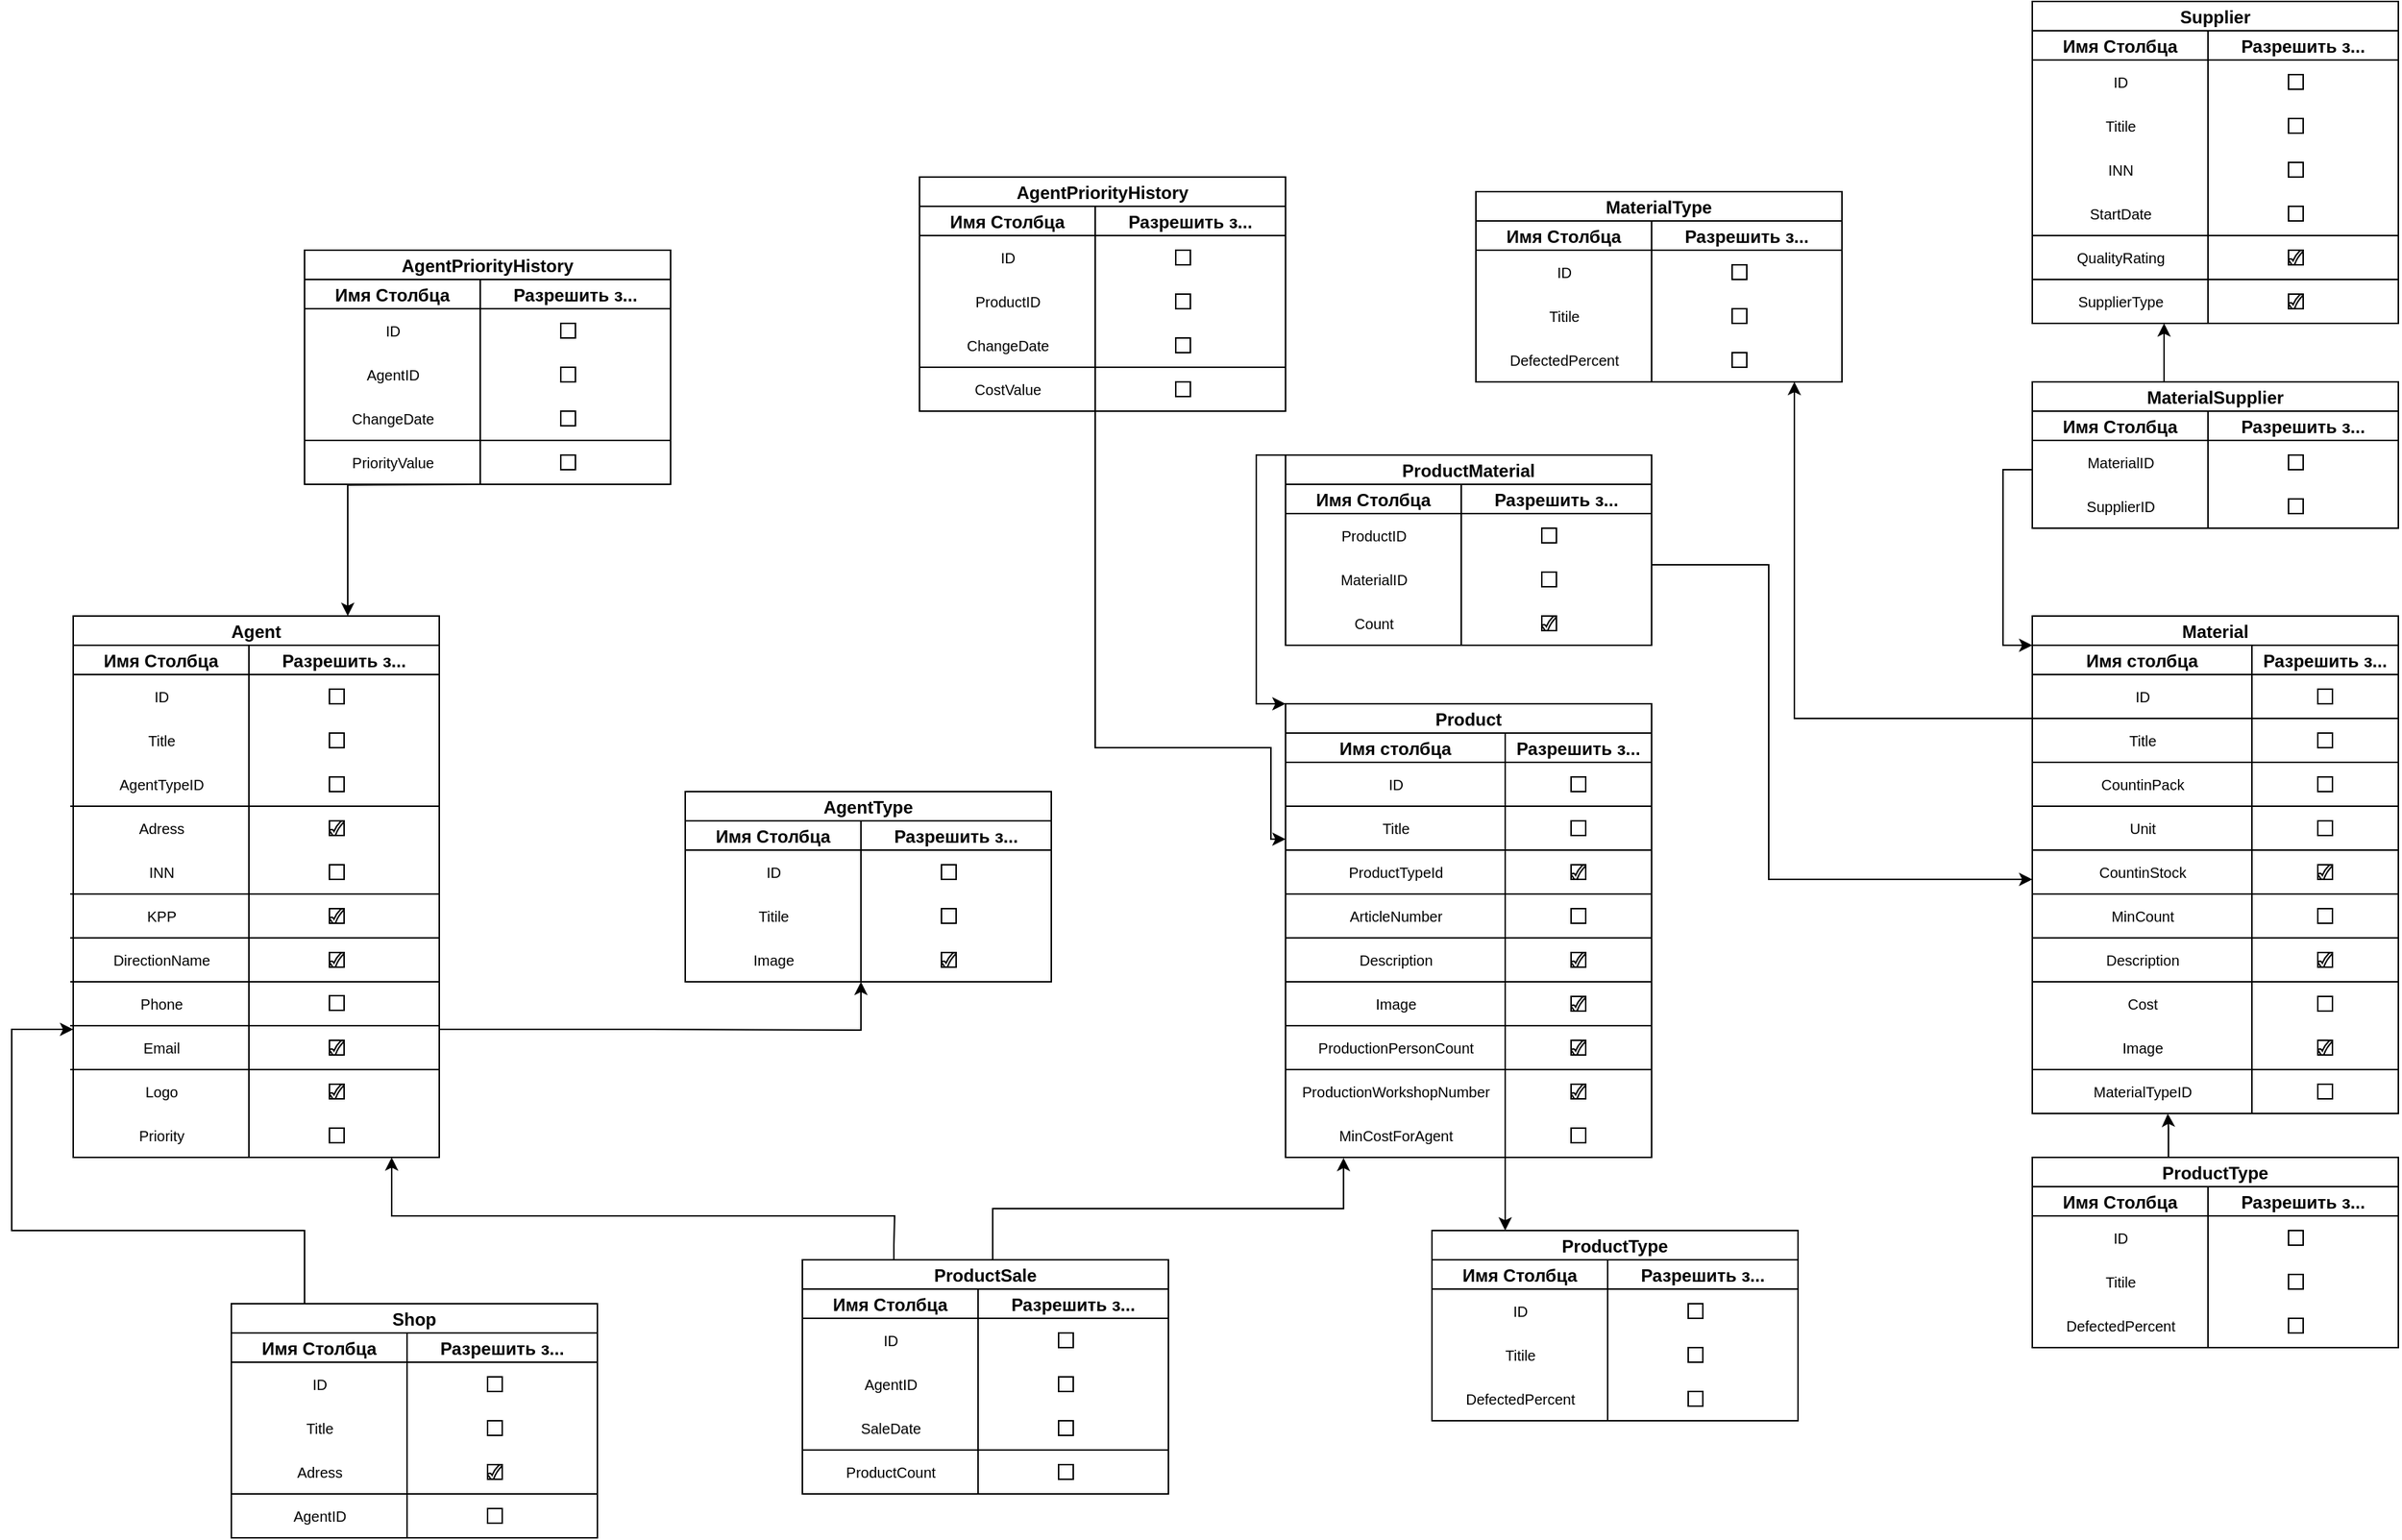 <mxfile version="20.6.0" type="github">
  <diagram id="S4ZHQnEI5zB_dq3WCSS1" name="Страница 1">
    <mxGraphModel dx="3117" dy="2484" grid="1" gridSize="10" guides="1" tooltips="1" connect="1" arrows="1" fold="1" page="1" pageScale="1" pageWidth="827" pageHeight="1169" math="0" shadow="0">
      <root>
        <mxCell id="0" />
        <mxCell id="1" parent="0" />
        <mxCell id="vTul4OdPjVE6quElLBkW-2" value="Product" style="swimlane;childLayout=stackLayout;resizeParent=1;resizeParentMax=0;startSize=20;" parent="1" vertex="1">
          <mxGeometry x="230" y="300" width="250" height="310" as="geometry" />
        </mxCell>
        <mxCell id="vTul4OdPjVE6quElLBkW-3" value="Имя столбца" style="swimlane;startSize=20;" parent="vTul4OdPjVE6quElLBkW-2" vertex="1">
          <mxGeometry y="20" width="150" height="290" as="geometry" />
        </mxCell>
        <mxCell id="vTul4OdPjVE6quElLBkW-12" value="&lt;font style=&quot;font-size: 10px;&quot;&gt;ID&lt;/font&gt;" style="text;html=1;align=center;verticalAlign=middle;resizable=0;points=[];autosize=1;strokeColor=none;fillColor=none;" parent="vTul4OdPjVE6quElLBkW-3" vertex="1">
          <mxGeometry x="60" y="20" width="30" height="30" as="geometry" />
        </mxCell>
        <mxCell id="vTul4OdPjVE6quElLBkW-15" value="&lt;font style=&quot;font-size: 10px;&quot;&gt;Title&lt;/font&gt;" style="text;html=1;align=center;verticalAlign=middle;resizable=0;points=[];autosize=1;strokeColor=none;fillColor=none;" parent="vTul4OdPjVE6quElLBkW-3" vertex="1">
          <mxGeometry x="55" y="50" width="40" height="30" as="geometry" />
        </mxCell>
        <mxCell id="vTul4OdPjVE6quElLBkW-18" value="&lt;font style=&quot;font-size: 10px;&quot;&gt;ProductTypeId&lt;/font&gt;" style="text;html=1;align=center;verticalAlign=middle;resizable=0;points=[];autosize=1;strokeColor=none;fillColor=none;" parent="vTul4OdPjVE6quElLBkW-3" vertex="1">
          <mxGeometry x="30" y="80" width="90" height="30" as="geometry" />
        </mxCell>
        <mxCell id="vTul4OdPjVE6quElLBkW-21" value="&lt;font style=&quot;font-size: 10px;&quot;&gt;ArticleNumber&lt;/font&gt;" style="text;html=1;align=center;verticalAlign=middle;resizable=0;points=[];autosize=1;strokeColor=none;fillColor=none;" parent="vTul4OdPjVE6quElLBkW-3" vertex="1">
          <mxGeometry x="30" y="110" width="90" height="30" as="geometry" />
        </mxCell>
        <mxCell id="CazGZO6fMaM6c9ttCgKJ-2" value="&lt;font style=&quot;font-size: 10px;&quot;&gt;Description&lt;/font&gt;" style="text;html=1;align=center;verticalAlign=middle;resizable=0;points=[];autosize=1;strokeColor=none;fillColor=none;" parent="vTul4OdPjVE6quElLBkW-3" vertex="1">
          <mxGeometry x="40" y="140" width="70" height="30" as="geometry" />
        </mxCell>
        <mxCell id="CazGZO6fMaM6c9ttCgKJ-8" value="&lt;font style=&quot;font-size: 10px;&quot;&gt;Image&lt;/font&gt;" style="text;html=1;align=center;verticalAlign=middle;resizable=0;points=[];autosize=1;strokeColor=none;fillColor=none;" parent="vTul4OdPjVE6quElLBkW-3" vertex="1">
          <mxGeometry x="50" y="170" width="50" height="30" as="geometry" />
        </mxCell>
        <mxCell id="CazGZO6fMaM6c9ttCgKJ-9" value="&lt;font style=&quot;font-size: 10px;&quot;&gt;ProductionPersonCount&lt;/font&gt;" style="text;html=1;align=center;verticalAlign=middle;resizable=0;points=[];autosize=1;strokeColor=none;fillColor=none;" parent="vTul4OdPjVE6quElLBkW-3" vertex="1">
          <mxGeometry x="10" y="200" width="130" height="30" as="geometry" />
        </mxCell>
        <mxCell id="CazGZO6fMaM6c9ttCgKJ-10" value="&lt;font style=&quot;font-size: 10px;&quot;&gt;ProductionWorkshopNumber&lt;/font&gt;" style="text;html=1;align=center;verticalAlign=middle;resizable=0;points=[];autosize=1;strokeColor=none;fillColor=none;" parent="vTul4OdPjVE6quElLBkW-3" vertex="1">
          <mxGeometry y="230" width="150" height="30" as="geometry" />
        </mxCell>
        <mxCell id="CazGZO6fMaM6c9ttCgKJ-21" value="&lt;font style=&quot;font-size: 10px;&quot;&gt;MinCostForAgent&lt;/font&gt;" style="text;html=1;align=center;verticalAlign=middle;resizable=0;points=[];autosize=1;strokeColor=none;fillColor=none;" parent="vTul4OdPjVE6quElLBkW-3" vertex="1">
          <mxGeometry x="25" y="260" width="100" height="30" as="geometry" />
        </mxCell>
        <mxCell id="vTul4OdPjVE6quElLBkW-5" value="Разрешить з..." style="swimlane;startSize=20;" parent="vTul4OdPjVE6quElLBkW-2" vertex="1">
          <mxGeometry x="150" y="20" width="100" height="290" as="geometry" />
        </mxCell>
        <mxCell id="CazGZO6fMaM6c9ttCgKJ-4" value="" style="endArrow=none;html=1;rounded=0;entryX=1;entryY=0.25;entryDx=0;entryDy=0;" parent="vTul4OdPjVE6quElLBkW-5" edge="1">
          <mxGeometry width="50" height="50" relative="1" as="geometry">
            <mxPoint x="-150" y="170" as="sourcePoint" />
            <mxPoint x="100" y="170" as="targetPoint" />
          </mxGeometry>
        </mxCell>
        <mxCell id="CazGZO6fMaM6c9ttCgKJ-14" value="" style="endArrow=none;html=1;rounded=0;entryX=1;entryY=0.25;entryDx=0;entryDy=0;" parent="vTul4OdPjVE6quElLBkW-5" edge="1">
          <mxGeometry width="50" height="50" relative="1" as="geometry">
            <mxPoint x="-150" y="200" as="sourcePoint" />
            <mxPoint x="100" y="200" as="targetPoint" />
          </mxGeometry>
        </mxCell>
        <mxCell id="CazGZO6fMaM6c9ttCgKJ-15" value="" style="endArrow=none;html=1;rounded=0;entryX=1;entryY=0.25;entryDx=0;entryDy=0;exitX=0;exitY=-0.001;exitDx=0;exitDy=0;exitPerimeter=0;" parent="vTul4OdPjVE6quElLBkW-5" source="CazGZO6fMaM6c9ttCgKJ-10" edge="1">
          <mxGeometry width="50" height="50" relative="1" as="geometry">
            <mxPoint x="-255" y="230" as="sourcePoint" />
            <mxPoint x="100" y="230" as="targetPoint" />
          </mxGeometry>
        </mxCell>
        <mxCell id="CazGZO6fMaM6c9ttCgKJ-16" value="" style="endArrow=none;html=1;rounded=0;entryX=1;entryY=0.25;entryDx=0;entryDy=0;" parent="vTul4OdPjVE6quElLBkW-5" edge="1">
          <mxGeometry width="50" height="50" relative="1" as="geometry">
            <mxPoint x="-150" y="140" as="sourcePoint" />
            <mxPoint x="100" y="140" as="targetPoint" />
          </mxGeometry>
        </mxCell>
        <mxCell id="CazGZO6fMaM6c9ttCgKJ-17" value="" style="endArrow=none;html=1;rounded=0;entryX=1;entryY=0.25;entryDx=0;entryDy=0;" parent="vTul4OdPjVE6quElLBkW-5" edge="1">
          <mxGeometry width="50" height="50" relative="1" as="geometry">
            <mxPoint x="-150" y="110" as="sourcePoint" />
            <mxPoint x="100" y="110" as="targetPoint" />
          </mxGeometry>
        </mxCell>
        <mxCell id="CazGZO6fMaM6c9ttCgKJ-18" value="" style="endArrow=none;html=1;rounded=0;entryX=1;entryY=0.25;entryDx=0;entryDy=0;" parent="vTul4OdPjVE6quElLBkW-5" edge="1">
          <mxGeometry width="50" height="50" relative="1" as="geometry">
            <mxPoint x="-150" y="80" as="sourcePoint" />
            <mxPoint x="100" y="80" as="targetPoint" />
          </mxGeometry>
        </mxCell>
        <mxCell id="CazGZO6fMaM6c9ttCgKJ-19" value="" style="endArrow=none;html=1;rounded=0;entryX=1;entryY=0.25;entryDx=0;entryDy=0;" parent="vTul4OdPjVE6quElLBkW-5" edge="1">
          <mxGeometry width="50" height="50" relative="1" as="geometry">
            <mxPoint x="-150" y="50" as="sourcePoint" />
            <mxPoint x="100" y="50" as="targetPoint" />
          </mxGeometry>
        </mxCell>
        <mxCell id="re4B8xpwsvtgjS8QCmK7-1" value="" style="whiteSpace=wrap;html=1;aspect=fixed;" parent="vTul4OdPjVE6quElLBkW-5" vertex="1">
          <mxGeometry x="45" y="30" width="10" height="10" as="geometry" />
        </mxCell>
        <mxCell id="re4B8xpwsvtgjS8QCmK7-3" value="" style="whiteSpace=wrap;html=1;aspect=fixed;" parent="vTul4OdPjVE6quElLBkW-5" vertex="1">
          <mxGeometry x="45" y="60" width="10" height="10" as="geometry" />
        </mxCell>
        <mxCell id="re4B8xpwsvtgjS8QCmK7-6" value="" style="whiteSpace=wrap;html=1;aspect=fixed;" parent="vTul4OdPjVE6quElLBkW-5" vertex="1">
          <mxGeometry x="45" y="90" width="10" height="10" as="geometry" />
        </mxCell>
        <mxCell id="re4B8xpwsvtgjS8QCmK7-7" value="" style="verticalLabelPosition=bottom;verticalAlign=top;html=1;shape=mxgraph.basic.tick" parent="vTul4OdPjVE6quElLBkW-5" vertex="1">
          <mxGeometry x="45" y="90" width="10" height="10" as="geometry" />
        </mxCell>
        <mxCell id="re4B8xpwsvtgjS8QCmK7-10" value="" style="whiteSpace=wrap;html=1;aspect=fixed;" parent="vTul4OdPjVE6quElLBkW-5" vertex="1">
          <mxGeometry x="45" y="120" width="10" height="10" as="geometry" />
        </mxCell>
        <mxCell id="re4B8xpwsvtgjS8QCmK7-11" value="" style="whiteSpace=wrap;html=1;aspect=fixed;" parent="vTul4OdPjVE6quElLBkW-5" vertex="1">
          <mxGeometry x="45" y="150" width="10" height="10" as="geometry" />
        </mxCell>
        <mxCell id="re4B8xpwsvtgjS8QCmK7-12" value="" style="verticalLabelPosition=bottom;verticalAlign=top;html=1;shape=mxgraph.basic.tick" parent="vTul4OdPjVE6quElLBkW-5" vertex="1">
          <mxGeometry x="45" y="150" width="10" height="10" as="geometry" />
        </mxCell>
        <mxCell id="re4B8xpwsvtgjS8QCmK7-13" value="" style="whiteSpace=wrap;html=1;aspect=fixed;" parent="vTul4OdPjVE6quElLBkW-5" vertex="1">
          <mxGeometry x="45" y="180" width="10" height="10" as="geometry" />
        </mxCell>
        <mxCell id="re4B8xpwsvtgjS8QCmK7-14" value="" style="verticalLabelPosition=bottom;verticalAlign=top;html=1;shape=mxgraph.basic.tick" parent="vTul4OdPjVE6quElLBkW-5" vertex="1">
          <mxGeometry x="45" y="180" width="10" height="10" as="geometry" />
        </mxCell>
        <mxCell id="re4B8xpwsvtgjS8QCmK7-15" value="" style="whiteSpace=wrap;html=1;aspect=fixed;" parent="vTul4OdPjVE6quElLBkW-5" vertex="1">
          <mxGeometry x="45" y="210" width="10" height="10" as="geometry" />
        </mxCell>
        <mxCell id="re4B8xpwsvtgjS8QCmK7-16" value="" style="verticalLabelPosition=bottom;verticalAlign=top;html=1;shape=mxgraph.basic.tick" parent="vTul4OdPjVE6quElLBkW-5" vertex="1">
          <mxGeometry x="45" y="210" width="10" height="10" as="geometry" />
        </mxCell>
        <mxCell id="re4B8xpwsvtgjS8QCmK7-17" value="" style="whiteSpace=wrap;html=1;aspect=fixed;" parent="vTul4OdPjVE6quElLBkW-5" vertex="1">
          <mxGeometry x="45" y="240" width="10" height="10" as="geometry" />
        </mxCell>
        <mxCell id="re4B8xpwsvtgjS8QCmK7-18" value="" style="verticalLabelPosition=bottom;verticalAlign=top;html=1;shape=mxgraph.basic.tick" parent="vTul4OdPjVE6quElLBkW-5" vertex="1">
          <mxGeometry x="45" y="240" width="10" height="10" as="geometry" />
        </mxCell>
        <mxCell id="re4B8xpwsvtgjS8QCmK7-19" value="" style="whiteSpace=wrap;html=1;aspect=fixed;" parent="vTul4OdPjVE6quElLBkW-5" vertex="1">
          <mxGeometry x="45" y="270" width="10" height="10" as="geometry" />
        </mxCell>
        <mxCell id="cn69gw7ILmxcInQPHKgD-20" style="edgeStyle=orthogonalEdgeStyle;rounded=0;orthogonalLoop=1;jettySize=auto;html=1;exitX=0;exitY=0;exitDx=0;exitDy=0;entryX=0;entryY=0;entryDx=0;entryDy=0;" parent="1" source="cn69gw7ILmxcInQPHKgD-4" target="vTul4OdPjVE6quElLBkW-2" edge="1">
          <mxGeometry relative="1" as="geometry">
            <Array as="points">
              <mxPoint x="210" y="130" />
              <mxPoint x="210" y="300" />
            </Array>
          </mxGeometry>
        </mxCell>
        <mxCell id="cn69gw7ILmxcInQPHKgD-4" value="ProductMaterial" style="swimlane;childLayout=stackLayout;resizeParent=1;resizeParentMax=0;startSize=20;" parent="1" vertex="1">
          <mxGeometry x="230" y="130" width="250" height="130" as="geometry" />
        </mxCell>
        <mxCell id="cn69gw7ILmxcInQPHKgD-5" value="Имя Столбца" style="swimlane;startSize=20;" parent="cn69gw7ILmxcInQPHKgD-4" vertex="1">
          <mxGeometry y="20" width="120" height="110" as="geometry" />
        </mxCell>
        <mxCell id="cn69gw7ILmxcInQPHKgD-8" value="&lt;font style=&quot;font-size: 10px;&quot;&gt;ProductID&lt;/font&gt;" style="text;html=1;align=center;verticalAlign=middle;resizable=0;points=[];autosize=1;strokeColor=none;fillColor=none;" parent="cn69gw7ILmxcInQPHKgD-5" vertex="1">
          <mxGeometry x="25" y="20" width="70" height="30" as="geometry" />
        </mxCell>
        <mxCell id="cn69gw7ILmxcInQPHKgD-12" value="&lt;font style=&quot;font-size: 10px;&quot;&gt;MaterialID&lt;/font&gt;" style="text;html=1;align=center;verticalAlign=middle;resizable=0;points=[];autosize=1;strokeColor=none;fillColor=none;" parent="cn69gw7ILmxcInQPHKgD-5" vertex="1">
          <mxGeometry x="25" y="50" width="70" height="30" as="geometry" />
        </mxCell>
        <mxCell id="cn69gw7ILmxcInQPHKgD-16" value="&lt;font style=&quot;font-size: 10px;&quot;&gt;Count&lt;/font&gt;" style="text;html=1;align=center;verticalAlign=middle;resizable=0;points=[];autosize=1;strokeColor=none;fillColor=none;" parent="cn69gw7ILmxcInQPHKgD-5" vertex="1">
          <mxGeometry x="35" y="80" width="50" height="30" as="geometry" />
        </mxCell>
        <mxCell id="cn69gw7ILmxcInQPHKgD-7" value="Разрешить з..." style="swimlane;startSize=20;" parent="cn69gw7ILmxcInQPHKgD-4" vertex="1">
          <mxGeometry x="120" y="20" width="130" height="110" as="geometry" />
        </mxCell>
        <mxCell id="cn69gw7ILmxcInQPHKgD-10" value="" style="whiteSpace=wrap;html=1;aspect=fixed;" parent="cn69gw7ILmxcInQPHKgD-7" vertex="1">
          <mxGeometry x="55" y="30" width="10" height="10" as="geometry" />
        </mxCell>
        <mxCell id="cn69gw7ILmxcInQPHKgD-14" value="" style="whiteSpace=wrap;html=1;aspect=fixed;" parent="cn69gw7ILmxcInQPHKgD-7" vertex="1">
          <mxGeometry x="55" y="60" width="10" height="10" as="geometry" />
        </mxCell>
        <mxCell id="cn69gw7ILmxcInQPHKgD-18" value="" style="whiteSpace=wrap;html=1;aspect=fixed;" parent="cn69gw7ILmxcInQPHKgD-7" vertex="1">
          <mxGeometry x="55" y="90" width="10" height="10" as="geometry" />
        </mxCell>
        <mxCell id="cn69gw7ILmxcInQPHKgD-19" value="" style="verticalLabelPosition=bottom;verticalAlign=top;html=1;shape=mxgraph.basic.tick" parent="cn69gw7ILmxcInQPHKgD-7" vertex="1">
          <mxGeometry x="55" y="90" width="10" height="10" as="geometry" />
        </mxCell>
        <mxCell id="cn69gw7ILmxcInQPHKgD-21" value="ProductType" style="swimlane;childLayout=stackLayout;resizeParent=1;resizeParentMax=0;startSize=20;" parent="1" vertex="1">
          <mxGeometry x="330" y="660" width="250" height="130" as="geometry" />
        </mxCell>
        <mxCell id="cn69gw7ILmxcInQPHKgD-22" value="Имя Столбца" style="swimlane;startSize=20;" parent="cn69gw7ILmxcInQPHKgD-21" vertex="1">
          <mxGeometry y="20" width="120" height="110" as="geometry" />
        </mxCell>
        <mxCell id="cn69gw7ILmxcInQPHKgD-23" value="&lt;font style=&quot;font-size: 10px;&quot;&gt;ID&lt;/font&gt;" style="text;html=1;align=center;verticalAlign=middle;resizable=0;points=[];autosize=1;strokeColor=none;fillColor=none;" parent="cn69gw7ILmxcInQPHKgD-22" vertex="1">
          <mxGeometry x="45" y="20" width="30" height="30" as="geometry" />
        </mxCell>
        <mxCell id="cn69gw7ILmxcInQPHKgD-24" value="&lt;font style=&quot;font-size: 10px;&quot;&gt;Titile&lt;/font&gt;" style="text;html=1;align=center;verticalAlign=middle;resizable=0;points=[];autosize=1;strokeColor=none;fillColor=none;" parent="cn69gw7ILmxcInQPHKgD-22" vertex="1">
          <mxGeometry x="40" y="50" width="40" height="30" as="geometry" />
        </mxCell>
        <mxCell id="cn69gw7ILmxcInQPHKgD-25" value="&lt;font style=&quot;font-size: 10px;&quot;&gt;DefectedPercent&lt;/font&gt;" style="text;html=1;align=center;verticalAlign=middle;resizable=0;points=[];autosize=1;strokeColor=none;fillColor=none;" parent="cn69gw7ILmxcInQPHKgD-22" vertex="1">
          <mxGeometry x="10" y="80" width="100" height="30" as="geometry" />
        </mxCell>
        <mxCell id="cn69gw7ILmxcInQPHKgD-32" value="Разрешить з..." style="swimlane;startSize=20;" parent="cn69gw7ILmxcInQPHKgD-21" vertex="1">
          <mxGeometry x="120" y="20" width="130" height="110" as="geometry" />
        </mxCell>
        <mxCell id="cn69gw7ILmxcInQPHKgD-33" value="" style="whiteSpace=wrap;html=1;aspect=fixed;" parent="cn69gw7ILmxcInQPHKgD-32" vertex="1">
          <mxGeometry x="55" y="30" width="10" height="10" as="geometry" />
        </mxCell>
        <mxCell id="cn69gw7ILmxcInQPHKgD-34" value="" style="whiteSpace=wrap;html=1;aspect=fixed;" parent="cn69gw7ILmxcInQPHKgD-32" vertex="1">
          <mxGeometry x="55" y="60" width="10" height="10" as="geometry" />
        </mxCell>
        <mxCell id="cn69gw7ILmxcInQPHKgD-38" value="" style="whiteSpace=wrap;html=1;aspect=fixed;" parent="cn69gw7ILmxcInQPHKgD-32" vertex="1">
          <mxGeometry x="55" y="90" width="10" height="10" as="geometry" />
        </mxCell>
        <mxCell id="cn69gw7ILmxcInQPHKgD-40" style="edgeStyle=orthogonalEdgeStyle;rounded=0;orthogonalLoop=1;jettySize=auto;html=1;exitX=1;exitY=1;exitDx=0;exitDy=0;" parent="1" source="vTul4OdPjVE6quElLBkW-3" edge="1">
          <mxGeometry relative="1" as="geometry">
            <mxPoint x="380" y="660" as="targetPoint" />
            <Array as="points">
              <mxPoint x="380" y="660" />
            </Array>
          </mxGeometry>
        </mxCell>
        <mxCell id="vZIxkEGsscEVKpL2EppK-3" style="edgeStyle=orthogonalEdgeStyle;rounded=0;orthogonalLoop=1;jettySize=auto;html=1;exitX=1;exitY=0;exitDx=0;exitDy=0;entryX=0.146;entryY=1.011;entryDx=0;entryDy=0;entryPerimeter=0;" parent="1" source="cn69gw7ILmxcInQPHKgD-41" target="CazGZO6fMaM6c9ttCgKJ-21" edge="1">
          <mxGeometry relative="1" as="geometry">
            <Array as="points">
              <mxPoint x="30" y="680" />
              <mxPoint x="30" y="645" />
              <mxPoint x="270" y="645" />
            </Array>
          </mxGeometry>
        </mxCell>
        <mxCell id="vZIxkEGsscEVKpL2EppK-99" style="edgeStyle=orthogonalEdgeStyle;rounded=0;orthogonalLoop=1;jettySize=auto;html=1;exitX=0.25;exitY=0;exitDx=0;exitDy=0;entryX=0.75;entryY=1;entryDx=0;entryDy=0;" parent="1" source="cn69gw7ILmxcInQPHKgD-41" target="vZIxkEGsscEVKpL2EppK-18" edge="1">
          <mxGeometry relative="1" as="geometry">
            <Array as="points">
              <mxPoint x="-37" y="670" />
              <mxPoint x="-37" y="670" />
              <mxPoint x="-37" y="650" />
              <mxPoint x="-380" y="650" />
            </Array>
          </mxGeometry>
        </mxCell>
        <mxCell id="cn69gw7ILmxcInQPHKgD-41" value="ProductSale" style="swimlane;childLayout=stackLayout;resizeParent=1;resizeParentMax=0;startSize=20;" parent="1" vertex="1">
          <mxGeometry x="-100" y="680" width="250" height="160" as="geometry" />
        </mxCell>
        <mxCell id="cn69gw7ILmxcInQPHKgD-42" value="Имя Столбца" style="swimlane;startSize=20;" parent="cn69gw7ILmxcInQPHKgD-41" vertex="1">
          <mxGeometry y="20" width="120" height="140" as="geometry" />
        </mxCell>
        <mxCell id="cn69gw7ILmxcInQPHKgD-43" value="&lt;font style=&quot;font-size: 10px;&quot;&gt;ID&lt;/font&gt;" style="text;html=1;align=center;verticalAlign=middle;resizable=0;points=[];autosize=1;strokeColor=none;fillColor=none;" parent="cn69gw7ILmxcInQPHKgD-42" vertex="1">
          <mxGeometry x="45" y="20" width="30" height="30" as="geometry" />
        </mxCell>
        <mxCell id="cn69gw7ILmxcInQPHKgD-44" value="&lt;font style=&quot;font-size: 10px;&quot;&gt;AgentID&lt;/font&gt;" style="text;html=1;align=center;verticalAlign=middle;resizable=0;points=[];autosize=1;strokeColor=none;fillColor=none;" parent="cn69gw7ILmxcInQPHKgD-42" vertex="1">
          <mxGeometry x="30" y="50" width="60" height="30" as="geometry" />
        </mxCell>
        <mxCell id="cn69gw7ILmxcInQPHKgD-45" value="&lt;font style=&quot;font-size: 10px;&quot;&gt;SaleDate&lt;/font&gt;" style="text;html=1;align=center;verticalAlign=middle;resizable=0;points=[];autosize=1;strokeColor=none;fillColor=none;" parent="cn69gw7ILmxcInQPHKgD-42" vertex="1">
          <mxGeometry x="30" y="80" width="60" height="30" as="geometry" />
        </mxCell>
        <mxCell id="vZIxkEGsscEVKpL2EppK-1" value="&lt;font style=&quot;font-size: 10px;&quot;&gt;ProductCount&lt;/font&gt;" style="text;html=1;align=center;verticalAlign=middle;resizable=0;points=[];autosize=1;strokeColor=none;fillColor=none;" parent="cn69gw7ILmxcInQPHKgD-42" vertex="1">
          <mxGeometry x="20" y="110" width="80" height="30" as="geometry" />
        </mxCell>
        <mxCell id="cn69gw7ILmxcInQPHKgD-52" value="Разрешить з..." style="swimlane;startSize=20;" parent="cn69gw7ILmxcInQPHKgD-41" vertex="1">
          <mxGeometry x="120" y="20" width="130" height="140" as="geometry" />
        </mxCell>
        <mxCell id="cn69gw7ILmxcInQPHKgD-53" value="" style="whiteSpace=wrap;html=1;aspect=fixed;" parent="cn69gw7ILmxcInQPHKgD-52" vertex="1">
          <mxGeometry x="55" y="30" width="10" height="10" as="geometry" />
        </mxCell>
        <mxCell id="cn69gw7ILmxcInQPHKgD-54" value="" style="whiteSpace=wrap;html=1;aspect=fixed;" parent="cn69gw7ILmxcInQPHKgD-52" vertex="1">
          <mxGeometry x="55" y="60" width="10" height="10" as="geometry" />
        </mxCell>
        <mxCell id="cn69gw7ILmxcInQPHKgD-55" value="" style="whiteSpace=wrap;html=1;aspect=fixed;" parent="cn69gw7ILmxcInQPHKgD-52" vertex="1">
          <mxGeometry x="55" y="90" width="10" height="10" as="geometry" />
        </mxCell>
        <mxCell id="cn69gw7ILmxcInQPHKgD-56" value="" style="endArrow=none;html=1;rounded=0;" parent="cn69gw7ILmxcInQPHKgD-52" edge="1">
          <mxGeometry width="50" height="50" relative="1" as="geometry">
            <mxPoint x="-120" y="110" as="sourcePoint" />
            <mxPoint x="130" y="110" as="targetPoint" />
          </mxGeometry>
        </mxCell>
        <mxCell id="cn69gw7ILmxcInQPHKgD-57" value="" style="whiteSpace=wrap;html=1;aspect=fixed;" parent="cn69gw7ILmxcInQPHKgD-52" vertex="1">
          <mxGeometry x="55" y="120" width="10" height="10" as="geometry" />
        </mxCell>
        <mxCell id="vZIxkEGsscEVKpL2EppK-4" value="Agent" style="swimlane;childLayout=stackLayout;resizeParent=1;resizeParentMax=0;startSize=20;" parent="1" vertex="1">
          <mxGeometry x="-598" y="240" width="250" height="370" as="geometry" />
        </mxCell>
        <mxCell id="vZIxkEGsscEVKpL2EppK-5" value="Имя Столбца" style="swimlane;startSize=20;" parent="vZIxkEGsscEVKpL2EppK-4" vertex="1">
          <mxGeometry y="20" width="120" height="350" as="geometry" />
        </mxCell>
        <mxCell id="vZIxkEGsscEVKpL2EppK-6" value="&lt;font style=&quot;font-size: 10px;&quot;&gt;ID&lt;/font&gt;" style="text;html=1;align=center;verticalAlign=middle;resizable=0;points=[];autosize=1;strokeColor=none;fillColor=none;" parent="vZIxkEGsscEVKpL2EppK-5" vertex="1">
          <mxGeometry x="45" y="20" width="30" height="30" as="geometry" />
        </mxCell>
        <mxCell id="vZIxkEGsscEVKpL2EppK-7" value="&lt;font style=&quot;font-size: 10px;&quot;&gt;Title&lt;/font&gt;" style="text;html=1;align=center;verticalAlign=middle;resizable=0;points=[];autosize=1;strokeColor=none;fillColor=none;" parent="vZIxkEGsscEVKpL2EppK-5" vertex="1">
          <mxGeometry x="40" y="50" width="40" height="30" as="geometry" />
        </mxCell>
        <mxCell id="vZIxkEGsscEVKpL2EppK-8" value="&lt;font style=&quot;font-size: 10px;&quot;&gt;AgentTypeID&lt;/font&gt;" style="text;html=1;align=center;verticalAlign=middle;resizable=0;points=[];autosize=1;strokeColor=none;fillColor=none;" parent="vZIxkEGsscEVKpL2EppK-5" vertex="1">
          <mxGeometry x="20" y="80" width="80" height="30" as="geometry" />
        </mxCell>
        <mxCell id="vZIxkEGsscEVKpL2EppK-9" value="&lt;font style=&quot;font-size: 10px;&quot;&gt;Adress&lt;/font&gt;" style="text;html=1;align=center;verticalAlign=middle;resizable=0;points=[];autosize=1;strokeColor=none;fillColor=none;" parent="vZIxkEGsscEVKpL2EppK-5" vertex="1">
          <mxGeometry x="35" y="110" width="50" height="30" as="geometry" />
        </mxCell>
        <mxCell id="vZIxkEGsscEVKpL2EppK-50" value="&lt;font style=&quot;font-size: 10px;&quot;&gt;INN&lt;/font&gt;" style="text;html=1;align=center;verticalAlign=middle;resizable=0;points=[];autosize=1;strokeColor=none;fillColor=none;" parent="vZIxkEGsscEVKpL2EppK-5" vertex="1">
          <mxGeometry x="40" y="140" width="40" height="30" as="geometry" />
        </mxCell>
        <mxCell id="vZIxkEGsscEVKpL2EppK-51" value="&lt;font style=&quot;font-size: 10px;&quot;&gt;KPP&lt;/font&gt;" style="text;html=1;align=center;verticalAlign=middle;resizable=0;points=[];autosize=1;strokeColor=none;fillColor=none;" parent="vZIxkEGsscEVKpL2EppK-5" vertex="1">
          <mxGeometry x="40" y="170" width="40" height="30" as="geometry" />
        </mxCell>
        <mxCell id="vZIxkEGsscEVKpL2EppK-52" value="&lt;font style=&quot;font-size: 10px;&quot;&gt;DirectionName&lt;/font&gt;" style="text;html=1;align=center;verticalAlign=middle;resizable=0;points=[];autosize=1;strokeColor=none;fillColor=none;" parent="vZIxkEGsscEVKpL2EppK-5" vertex="1">
          <mxGeometry x="15" y="200" width="90" height="30" as="geometry" />
        </mxCell>
        <mxCell id="vZIxkEGsscEVKpL2EppK-53" value="&lt;font style=&quot;font-size: 10px;&quot;&gt;Phone&lt;/font&gt;" style="text;html=1;align=center;verticalAlign=middle;resizable=0;points=[];autosize=1;strokeColor=none;fillColor=none;" parent="vZIxkEGsscEVKpL2EppK-5" vertex="1">
          <mxGeometry x="35" y="230" width="50" height="30" as="geometry" />
        </mxCell>
        <mxCell id="vZIxkEGsscEVKpL2EppK-54" value="&lt;font style=&quot;font-size: 10px;&quot;&gt;Email&lt;/font&gt;" style="text;html=1;align=center;verticalAlign=middle;resizable=0;points=[];autosize=1;strokeColor=none;fillColor=none;" parent="vZIxkEGsscEVKpL2EppK-5" vertex="1">
          <mxGeometry x="35" y="260" width="50" height="30" as="geometry" />
        </mxCell>
        <mxCell id="vZIxkEGsscEVKpL2EppK-55" value="&lt;font style=&quot;font-size: 10px;&quot;&gt;Logo&lt;/font&gt;" style="text;html=1;align=center;verticalAlign=middle;resizable=0;points=[];autosize=1;strokeColor=none;fillColor=none;" parent="vZIxkEGsscEVKpL2EppK-5" vertex="1">
          <mxGeometry x="35" y="290" width="50" height="30" as="geometry" />
        </mxCell>
        <mxCell id="vZIxkEGsscEVKpL2EppK-77" value="&lt;font style=&quot;font-size: 10px;&quot;&gt;Priority&lt;/font&gt;" style="text;html=1;align=center;verticalAlign=middle;resizable=0;points=[];autosize=1;strokeColor=none;fillColor=none;" parent="vZIxkEGsscEVKpL2EppK-5" vertex="1">
          <mxGeometry x="35" y="320" width="50" height="30" as="geometry" />
        </mxCell>
        <mxCell id="vZIxkEGsscEVKpL2EppK-18" value="Разрешить з..." style="swimlane;startSize=20;" parent="vZIxkEGsscEVKpL2EppK-4" vertex="1">
          <mxGeometry x="120" y="20" width="130" height="350" as="geometry" />
        </mxCell>
        <mxCell id="vZIxkEGsscEVKpL2EppK-19" value="" style="whiteSpace=wrap;html=1;aspect=fixed;" parent="vZIxkEGsscEVKpL2EppK-18" vertex="1">
          <mxGeometry x="55" y="30" width="10" height="10" as="geometry" />
        </mxCell>
        <mxCell id="vZIxkEGsscEVKpL2EppK-20" value="" style="whiteSpace=wrap;html=1;aspect=fixed;" parent="vZIxkEGsscEVKpL2EppK-18" vertex="1">
          <mxGeometry x="55" y="60" width="10" height="10" as="geometry" />
        </mxCell>
        <mxCell id="vZIxkEGsscEVKpL2EppK-21" value="" style="whiteSpace=wrap;html=1;aspect=fixed;" parent="vZIxkEGsscEVKpL2EppK-18" vertex="1">
          <mxGeometry x="55" y="90" width="10" height="10" as="geometry" />
        </mxCell>
        <mxCell id="vZIxkEGsscEVKpL2EppK-22" value="" style="endArrow=none;html=1;rounded=0;" parent="vZIxkEGsscEVKpL2EppK-18" edge="1">
          <mxGeometry width="50" height="50" relative="1" as="geometry">
            <mxPoint x="-122" y="110" as="sourcePoint" />
            <mxPoint x="130" y="110" as="targetPoint" />
          </mxGeometry>
        </mxCell>
        <mxCell id="vZIxkEGsscEVKpL2EppK-23" value="" style="whiteSpace=wrap;html=1;aspect=fixed;" parent="vZIxkEGsscEVKpL2EppK-18" vertex="1">
          <mxGeometry x="55" y="120" width="10" height="10" as="geometry" />
        </mxCell>
        <mxCell id="vZIxkEGsscEVKpL2EppK-45" value="" style="endArrow=none;html=1;rounded=0;" parent="vZIxkEGsscEVKpL2EppK-18" edge="1">
          <mxGeometry width="50" height="50" relative="1" as="geometry">
            <mxPoint x="-122" y="170" as="sourcePoint" />
            <mxPoint x="130" y="170" as="targetPoint" />
          </mxGeometry>
        </mxCell>
        <mxCell id="vZIxkEGsscEVKpL2EppK-46" value="" style="endArrow=none;html=1;rounded=0;" parent="vZIxkEGsscEVKpL2EppK-18" edge="1">
          <mxGeometry width="50" height="50" relative="1" as="geometry">
            <mxPoint x="-122" y="200" as="sourcePoint" />
            <mxPoint x="130" y="200" as="targetPoint" />
          </mxGeometry>
        </mxCell>
        <mxCell id="vZIxkEGsscEVKpL2EppK-47" value="" style="endArrow=none;html=1;rounded=0;" parent="vZIxkEGsscEVKpL2EppK-18" edge="1">
          <mxGeometry width="50" height="50" relative="1" as="geometry">
            <mxPoint x="-122" y="230" as="sourcePoint" />
            <mxPoint x="130" y="230" as="targetPoint" />
          </mxGeometry>
        </mxCell>
        <mxCell id="vZIxkEGsscEVKpL2EppK-48" value="" style="endArrow=none;html=1;rounded=0;" parent="vZIxkEGsscEVKpL2EppK-18" edge="1">
          <mxGeometry width="50" height="50" relative="1" as="geometry">
            <mxPoint x="-122" y="260" as="sourcePoint" />
            <mxPoint x="130" y="260" as="targetPoint" />
          </mxGeometry>
        </mxCell>
        <mxCell id="vZIxkEGsscEVKpL2EppK-49" value="" style="endArrow=none;html=1;rounded=0;" parent="vZIxkEGsscEVKpL2EppK-18" edge="1">
          <mxGeometry width="50" height="50" relative="1" as="geometry">
            <mxPoint x="-122" y="290" as="sourcePoint" />
            <mxPoint x="130" y="290" as="targetPoint" />
          </mxGeometry>
        </mxCell>
        <mxCell id="vZIxkEGsscEVKpL2EppK-63" value="" style="verticalLabelPosition=bottom;verticalAlign=top;html=1;shape=mxgraph.basic.tick" parent="vZIxkEGsscEVKpL2EppK-18" vertex="1">
          <mxGeometry x="55" y="120" width="10" height="10" as="geometry" />
        </mxCell>
        <mxCell id="vZIxkEGsscEVKpL2EppK-64" value="" style="whiteSpace=wrap;html=1;aspect=fixed;" parent="vZIxkEGsscEVKpL2EppK-18" vertex="1">
          <mxGeometry x="55" y="150" width="10" height="10" as="geometry" />
        </mxCell>
        <mxCell id="vZIxkEGsscEVKpL2EppK-65" value="" style="whiteSpace=wrap;html=1;aspect=fixed;" parent="vZIxkEGsscEVKpL2EppK-18" vertex="1">
          <mxGeometry x="55" y="180" width="10" height="10" as="geometry" />
        </mxCell>
        <mxCell id="vZIxkEGsscEVKpL2EppK-66" value="" style="verticalLabelPosition=bottom;verticalAlign=top;html=1;shape=mxgraph.basic.tick" parent="vZIxkEGsscEVKpL2EppK-18" vertex="1">
          <mxGeometry x="55" y="180" width="10" height="10" as="geometry" />
        </mxCell>
        <mxCell id="vZIxkEGsscEVKpL2EppK-67" value="" style="whiteSpace=wrap;html=1;aspect=fixed;" parent="vZIxkEGsscEVKpL2EppK-18" vertex="1">
          <mxGeometry x="55" y="210" width="10" height="10" as="geometry" />
        </mxCell>
        <mxCell id="vZIxkEGsscEVKpL2EppK-68" value="" style="verticalLabelPosition=bottom;verticalAlign=top;html=1;shape=mxgraph.basic.tick" parent="vZIxkEGsscEVKpL2EppK-18" vertex="1">
          <mxGeometry x="55" y="210" width="10" height="10" as="geometry" />
        </mxCell>
        <mxCell id="vZIxkEGsscEVKpL2EppK-69" value="" style="whiteSpace=wrap;html=1;aspect=fixed;" parent="vZIxkEGsscEVKpL2EppK-18" vertex="1">
          <mxGeometry x="55" y="270" width="10" height="10" as="geometry" />
        </mxCell>
        <mxCell id="vZIxkEGsscEVKpL2EppK-70" value="" style="verticalLabelPosition=bottom;verticalAlign=top;html=1;shape=mxgraph.basic.tick" parent="vZIxkEGsscEVKpL2EppK-18" vertex="1">
          <mxGeometry x="55" y="270" width="10" height="10" as="geometry" />
        </mxCell>
        <mxCell id="vZIxkEGsscEVKpL2EppK-71" value="" style="whiteSpace=wrap;html=1;aspect=fixed;" parent="vZIxkEGsscEVKpL2EppK-18" vertex="1">
          <mxGeometry x="55" y="300" width="10" height="10" as="geometry" />
        </mxCell>
        <mxCell id="vZIxkEGsscEVKpL2EppK-72" value="" style="verticalLabelPosition=bottom;verticalAlign=top;html=1;shape=mxgraph.basic.tick" parent="vZIxkEGsscEVKpL2EppK-18" vertex="1">
          <mxGeometry x="55" y="300" width="10" height="10" as="geometry" />
        </mxCell>
        <mxCell id="vZIxkEGsscEVKpL2EppK-73" value="" style="whiteSpace=wrap;html=1;aspect=fixed;" parent="vZIxkEGsscEVKpL2EppK-18" vertex="1">
          <mxGeometry x="55" y="239.5" width="10" height="10" as="geometry" />
        </mxCell>
        <mxCell id="vZIxkEGsscEVKpL2EppK-75" value="" style="whiteSpace=wrap;html=1;aspect=fixed;" parent="vZIxkEGsscEVKpL2EppK-18" vertex="1">
          <mxGeometry x="55" y="330" width="10" height="10" as="geometry" />
        </mxCell>
        <mxCell id="vZIxkEGsscEVKpL2EppK-100" style="edgeStyle=orthogonalEdgeStyle;rounded=0;orthogonalLoop=1;jettySize=auto;html=1;exitX=0.5;exitY=0;exitDx=0;exitDy=0;entryX=0;entryY=0.75;entryDx=0;entryDy=0;" parent="1" source="vZIxkEGsscEVKpL2EppK-24" target="vZIxkEGsscEVKpL2EppK-5" edge="1">
          <mxGeometry relative="1" as="geometry">
            <Array as="points">
              <mxPoint x="-440" y="710" />
              <mxPoint x="-440" y="660" />
              <mxPoint x="-640" y="660" />
              <mxPoint x="-640" y="523" />
            </Array>
          </mxGeometry>
        </mxCell>
        <mxCell id="vZIxkEGsscEVKpL2EppK-24" value="Shop" style="swimlane;childLayout=stackLayout;resizeParent=1;resizeParentMax=0;startSize=20;" parent="1" vertex="1">
          <mxGeometry x="-490" y="710" width="250" height="160" as="geometry" />
        </mxCell>
        <mxCell id="vZIxkEGsscEVKpL2EppK-25" value="Имя Столбца" style="swimlane;startSize=20;" parent="vZIxkEGsscEVKpL2EppK-24" vertex="1">
          <mxGeometry y="20" width="120" height="140" as="geometry" />
        </mxCell>
        <mxCell id="vZIxkEGsscEVKpL2EppK-26" value="&lt;font style=&quot;font-size: 10px;&quot;&gt;ID&lt;/font&gt;" style="text;html=1;align=center;verticalAlign=middle;resizable=0;points=[];autosize=1;strokeColor=none;fillColor=none;" parent="vZIxkEGsscEVKpL2EppK-25" vertex="1">
          <mxGeometry x="45" y="20" width="30" height="30" as="geometry" />
        </mxCell>
        <mxCell id="vZIxkEGsscEVKpL2EppK-27" value="&lt;font style=&quot;font-size: 10px;&quot;&gt;Title&lt;/font&gt;" style="text;html=1;align=center;verticalAlign=middle;resizable=0;points=[];autosize=1;strokeColor=none;fillColor=none;" parent="vZIxkEGsscEVKpL2EppK-25" vertex="1">
          <mxGeometry x="40" y="50" width="40" height="30" as="geometry" />
        </mxCell>
        <mxCell id="vZIxkEGsscEVKpL2EppK-28" value="&lt;font style=&quot;font-size: 10px;&quot;&gt;Adress&lt;/font&gt;" style="text;html=1;align=center;verticalAlign=middle;resizable=0;points=[];autosize=1;strokeColor=none;fillColor=none;" parent="vZIxkEGsscEVKpL2EppK-25" vertex="1">
          <mxGeometry x="35" y="80" width="50" height="30" as="geometry" />
        </mxCell>
        <mxCell id="vZIxkEGsscEVKpL2EppK-29" value="&lt;font style=&quot;font-size: 10px;&quot;&gt;AgentID&lt;/font&gt;" style="text;html=1;align=center;verticalAlign=middle;resizable=0;points=[];autosize=1;strokeColor=none;fillColor=none;" parent="vZIxkEGsscEVKpL2EppK-25" vertex="1">
          <mxGeometry x="30" y="110" width="60" height="30" as="geometry" />
        </mxCell>
        <mxCell id="vZIxkEGsscEVKpL2EppK-38" value="Разрешить з..." style="swimlane;startSize=20;" parent="vZIxkEGsscEVKpL2EppK-24" vertex="1">
          <mxGeometry x="120" y="20" width="130" height="140" as="geometry" />
        </mxCell>
        <mxCell id="vZIxkEGsscEVKpL2EppK-39" value="" style="whiteSpace=wrap;html=1;aspect=fixed;" parent="vZIxkEGsscEVKpL2EppK-38" vertex="1">
          <mxGeometry x="55" y="30" width="10" height="10" as="geometry" />
        </mxCell>
        <mxCell id="vZIxkEGsscEVKpL2EppK-40" value="" style="whiteSpace=wrap;html=1;aspect=fixed;" parent="vZIxkEGsscEVKpL2EppK-38" vertex="1">
          <mxGeometry x="55" y="60" width="10" height="10" as="geometry" />
        </mxCell>
        <mxCell id="vZIxkEGsscEVKpL2EppK-41" value="" style="whiteSpace=wrap;html=1;aspect=fixed;" parent="vZIxkEGsscEVKpL2EppK-38" vertex="1">
          <mxGeometry x="55" y="90" width="10" height="10" as="geometry" />
        </mxCell>
        <mxCell id="vZIxkEGsscEVKpL2EppK-42" value="" style="endArrow=none;html=1;rounded=0;" parent="vZIxkEGsscEVKpL2EppK-38" edge="1">
          <mxGeometry width="50" height="50" relative="1" as="geometry">
            <mxPoint x="-120" y="110" as="sourcePoint" />
            <mxPoint x="130" y="110" as="targetPoint" />
          </mxGeometry>
        </mxCell>
        <mxCell id="vZIxkEGsscEVKpL2EppK-43" value="" style="whiteSpace=wrap;html=1;aspect=fixed;" parent="vZIxkEGsscEVKpL2EppK-38" vertex="1">
          <mxGeometry x="55" y="120" width="10" height="10" as="geometry" />
        </mxCell>
        <mxCell id="vZIxkEGsscEVKpL2EppK-44" value="" style="verticalLabelPosition=bottom;verticalAlign=top;html=1;shape=mxgraph.basic.tick" parent="vZIxkEGsscEVKpL2EppK-38" vertex="1">
          <mxGeometry x="55" y="90" width="10" height="10" as="geometry" />
        </mxCell>
        <mxCell id="vZIxkEGsscEVKpL2EppK-101" value="AgentType" style="swimlane;childLayout=stackLayout;resizeParent=1;resizeParentMax=0;startSize=20;" parent="1" vertex="1">
          <mxGeometry x="-180" y="360" width="250" height="130" as="geometry" />
        </mxCell>
        <mxCell id="vZIxkEGsscEVKpL2EppK-102" value="Имя Столбца" style="swimlane;startSize=20;" parent="vZIxkEGsscEVKpL2EppK-101" vertex="1">
          <mxGeometry y="20" width="120" height="110" as="geometry" />
        </mxCell>
        <mxCell id="vZIxkEGsscEVKpL2EppK-103" value="&lt;font style=&quot;font-size: 10px;&quot;&gt;ID&lt;/font&gt;" style="text;html=1;align=center;verticalAlign=middle;resizable=0;points=[];autosize=1;strokeColor=none;fillColor=none;" parent="vZIxkEGsscEVKpL2EppK-102" vertex="1">
          <mxGeometry x="45" y="20" width="30" height="30" as="geometry" />
        </mxCell>
        <mxCell id="vZIxkEGsscEVKpL2EppK-104" value="&lt;font style=&quot;font-size: 10px;&quot;&gt;Titile&lt;/font&gt;" style="text;html=1;align=center;verticalAlign=middle;resizable=0;points=[];autosize=1;strokeColor=none;fillColor=none;" parent="vZIxkEGsscEVKpL2EppK-102" vertex="1">
          <mxGeometry x="40" y="50" width="40" height="30" as="geometry" />
        </mxCell>
        <mxCell id="vZIxkEGsscEVKpL2EppK-105" value="&lt;font style=&quot;font-size: 10px;&quot;&gt;Image&lt;/font&gt;" style="text;html=1;align=center;verticalAlign=middle;resizable=0;points=[];autosize=1;strokeColor=none;fillColor=none;" parent="vZIxkEGsscEVKpL2EppK-102" vertex="1">
          <mxGeometry x="35" y="80" width="50" height="30" as="geometry" />
        </mxCell>
        <mxCell id="vZIxkEGsscEVKpL2EppK-115" value="Разрешить з..." style="swimlane;startSize=20;" parent="vZIxkEGsscEVKpL2EppK-101" vertex="1">
          <mxGeometry x="120" y="20" width="130" height="110" as="geometry" />
        </mxCell>
        <mxCell id="vZIxkEGsscEVKpL2EppK-116" value="" style="whiteSpace=wrap;html=1;aspect=fixed;" parent="vZIxkEGsscEVKpL2EppK-115" vertex="1">
          <mxGeometry x="55" y="30" width="10" height="10" as="geometry" />
        </mxCell>
        <mxCell id="vZIxkEGsscEVKpL2EppK-117" value="" style="whiteSpace=wrap;html=1;aspect=fixed;" parent="vZIxkEGsscEVKpL2EppK-115" vertex="1">
          <mxGeometry x="55" y="60" width="10" height="10" as="geometry" />
        </mxCell>
        <mxCell id="vZIxkEGsscEVKpL2EppK-118" value="" style="whiteSpace=wrap;html=1;aspect=fixed;" parent="vZIxkEGsscEVKpL2EppK-115" vertex="1">
          <mxGeometry x="55" y="90" width="10" height="10" as="geometry" />
        </mxCell>
        <mxCell id="vZIxkEGsscEVKpL2EppK-121" value="" style="verticalLabelPosition=bottom;verticalAlign=top;html=1;shape=mxgraph.basic.tick" parent="vZIxkEGsscEVKpL2EppK-115" vertex="1">
          <mxGeometry x="55" y="90" width="10" height="10" as="geometry" />
        </mxCell>
        <mxCell id="vZIxkEGsscEVKpL2EppK-122" style="edgeStyle=orthogonalEdgeStyle;rounded=0;orthogonalLoop=1;jettySize=auto;html=1;exitX=1;exitY=0.75;exitDx=0;exitDy=0;entryX=0;entryY=1;entryDx=0;entryDy=0;" parent="1" source="vZIxkEGsscEVKpL2EppK-18" edge="1">
          <mxGeometry relative="1" as="geometry">
            <mxPoint x="-60" y="490" as="targetPoint" />
            <Array as="points">
              <mxPoint x="-204" y="523" />
              <mxPoint x="-60" y="523" />
            </Array>
          </mxGeometry>
        </mxCell>
        <mxCell id="vZIxkEGsscEVKpL2EppK-123" value="AgentPriorityHistory" style="swimlane;childLayout=stackLayout;resizeParent=1;resizeParentMax=0;startSize=20;" parent="1" vertex="1">
          <mxGeometry x="-440" y="-10" width="250" height="160" as="geometry" />
        </mxCell>
        <mxCell id="vZIxkEGsscEVKpL2EppK-124" value="Имя Столбца" style="swimlane;startSize=20;" parent="vZIxkEGsscEVKpL2EppK-123" vertex="1">
          <mxGeometry y="20" width="120" height="140" as="geometry" />
        </mxCell>
        <mxCell id="vZIxkEGsscEVKpL2EppK-125" value="&lt;font style=&quot;font-size: 10px;&quot;&gt;ID&lt;/font&gt;" style="text;html=1;align=center;verticalAlign=middle;resizable=0;points=[];autosize=1;strokeColor=none;fillColor=none;" parent="vZIxkEGsscEVKpL2EppK-124" vertex="1">
          <mxGeometry x="45" y="20" width="30" height="30" as="geometry" />
        </mxCell>
        <mxCell id="vZIxkEGsscEVKpL2EppK-126" value="&lt;font style=&quot;font-size: 10px;&quot;&gt;AgentID&lt;/font&gt;" style="text;html=1;align=center;verticalAlign=middle;resizable=0;points=[];autosize=1;strokeColor=none;fillColor=none;" parent="vZIxkEGsscEVKpL2EppK-124" vertex="1">
          <mxGeometry x="30" y="50" width="60" height="30" as="geometry" />
        </mxCell>
        <mxCell id="vZIxkEGsscEVKpL2EppK-127" value="&lt;font style=&quot;font-size: 10px;&quot;&gt;ChangeDate&lt;/font&gt;" style="text;html=1;align=center;verticalAlign=middle;resizable=0;points=[];autosize=1;strokeColor=none;fillColor=none;" parent="vZIxkEGsscEVKpL2EppK-124" vertex="1">
          <mxGeometry x="20" y="80" width="80" height="30" as="geometry" />
        </mxCell>
        <mxCell id="vZIxkEGsscEVKpL2EppK-140" value="" style="endArrow=none;html=1;rounded=0;" parent="vZIxkEGsscEVKpL2EppK-124" edge="1">
          <mxGeometry width="50" height="50" relative="1" as="geometry">
            <mxPoint y="110" as="sourcePoint" />
            <mxPoint x="250" y="110" as="targetPoint" />
          </mxGeometry>
        </mxCell>
        <mxCell id="vZIxkEGsscEVKpL2EppK-142" value="&lt;font style=&quot;font-size: 10px;&quot;&gt;PriorityValue&lt;/font&gt;" style="text;html=1;align=center;verticalAlign=middle;resizable=0;points=[];autosize=1;strokeColor=none;fillColor=none;" parent="vZIxkEGsscEVKpL2EppK-124" vertex="1">
          <mxGeometry x="20" y="110" width="80" height="30" as="geometry" />
        </mxCell>
        <mxCell id="vZIxkEGsscEVKpL2EppK-134" value="Разрешить з..." style="swimlane;startSize=20;" parent="vZIxkEGsscEVKpL2EppK-123" vertex="1">
          <mxGeometry x="120" y="20" width="130" height="140" as="geometry" />
        </mxCell>
        <mxCell id="vZIxkEGsscEVKpL2EppK-135" value="" style="whiteSpace=wrap;html=1;aspect=fixed;" parent="vZIxkEGsscEVKpL2EppK-134" vertex="1">
          <mxGeometry x="55" y="30" width="10" height="10" as="geometry" />
        </mxCell>
        <mxCell id="vZIxkEGsscEVKpL2EppK-136" value="" style="whiteSpace=wrap;html=1;aspect=fixed;" parent="vZIxkEGsscEVKpL2EppK-134" vertex="1">
          <mxGeometry x="55" y="60" width="10" height="10" as="geometry" />
        </mxCell>
        <mxCell id="vZIxkEGsscEVKpL2EppK-137" value="" style="whiteSpace=wrap;html=1;aspect=fixed;" parent="vZIxkEGsscEVKpL2EppK-134" vertex="1">
          <mxGeometry x="55" y="90" width="10" height="10" as="geometry" />
        </mxCell>
        <mxCell id="vZIxkEGsscEVKpL2EppK-141" value="" style="whiteSpace=wrap;html=1;aspect=fixed;" parent="vZIxkEGsscEVKpL2EppK-134" vertex="1">
          <mxGeometry x="55" y="120" width="10" height="10" as="geometry" />
        </mxCell>
        <mxCell id="vZIxkEGsscEVKpL2EppK-139" style="edgeStyle=orthogonalEdgeStyle;rounded=0;orthogonalLoop=1;jettySize=auto;html=1;exitX=0;exitY=1;exitDx=0;exitDy=0;entryX=0.75;entryY=0;entryDx=0;entryDy=0;" parent="1" target="vZIxkEGsscEVKpL2EppK-4" edge="1">
          <mxGeometry relative="1" as="geometry">
            <mxPoint x="-320" y="150" as="sourcePoint" />
          </mxGeometry>
        </mxCell>
        <mxCell id="vZIxkEGsscEVKpL2EppK-144" value="AgentPriorityHistory" style="swimlane;childLayout=stackLayout;resizeParent=1;resizeParentMax=0;startSize=20;" parent="1" vertex="1">
          <mxGeometry x="-20" y="-60" width="250" height="160" as="geometry" />
        </mxCell>
        <mxCell id="vZIxkEGsscEVKpL2EppK-145" value="Имя Столбца" style="swimlane;startSize=20;" parent="vZIxkEGsscEVKpL2EppK-144" vertex="1">
          <mxGeometry y="20" width="120" height="140" as="geometry" />
        </mxCell>
        <mxCell id="vZIxkEGsscEVKpL2EppK-146" value="&lt;font style=&quot;font-size: 10px;&quot;&gt;ID&lt;/font&gt;" style="text;html=1;align=center;verticalAlign=middle;resizable=0;points=[];autosize=1;strokeColor=none;fillColor=none;" parent="vZIxkEGsscEVKpL2EppK-145" vertex="1">
          <mxGeometry x="45" y="20" width="30" height="30" as="geometry" />
        </mxCell>
        <mxCell id="vZIxkEGsscEVKpL2EppK-147" value="&lt;font style=&quot;font-size: 10px;&quot;&gt;ProductID&lt;/font&gt;" style="text;html=1;align=center;verticalAlign=middle;resizable=0;points=[];autosize=1;strokeColor=none;fillColor=none;" parent="vZIxkEGsscEVKpL2EppK-145" vertex="1">
          <mxGeometry x="25" y="50" width="70" height="30" as="geometry" />
        </mxCell>
        <mxCell id="vZIxkEGsscEVKpL2EppK-148" value="&lt;font style=&quot;font-size: 10px;&quot;&gt;ChangeDate&lt;/font&gt;" style="text;html=1;align=center;verticalAlign=middle;resizable=0;points=[];autosize=1;strokeColor=none;fillColor=none;" parent="vZIxkEGsscEVKpL2EppK-145" vertex="1">
          <mxGeometry x="20" y="80" width="80" height="30" as="geometry" />
        </mxCell>
        <mxCell id="vZIxkEGsscEVKpL2EppK-149" value="" style="endArrow=none;html=1;rounded=0;" parent="vZIxkEGsscEVKpL2EppK-145" edge="1">
          <mxGeometry width="50" height="50" relative="1" as="geometry">
            <mxPoint y="110" as="sourcePoint" />
            <mxPoint x="250" y="110" as="targetPoint" />
          </mxGeometry>
        </mxCell>
        <mxCell id="vZIxkEGsscEVKpL2EppK-150" value="&lt;font style=&quot;font-size: 10px;&quot;&gt;CostValue&lt;/font&gt;" style="text;html=1;align=center;verticalAlign=middle;resizable=0;points=[];autosize=1;strokeColor=none;fillColor=none;" parent="vZIxkEGsscEVKpL2EppK-145" vertex="1">
          <mxGeometry x="25" y="110" width="70" height="30" as="geometry" />
        </mxCell>
        <mxCell id="vZIxkEGsscEVKpL2EppK-158" value="Разрешить з..." style="swimlane;startSize=20;" parent="vZIxkEGsscEVKpL2EppK-144" vertex="1">
          <mxGeometry x="120" y="20" width="130" height="140" as="geometry" />
        </mxCell>
        <mxCell id="vZIxkEGsscEVKpL2EppK-159" value="" style="whiteSpace=wrap;html=1;aspect=fixed;" parent="vZIxkEGsscEVKpL2EppK-158" vertex="1">
          <mxGeometry x="55" y="30" width="10" height="10" as="geometry" />
        </mxCell>
        <mxCell id="vZIxkEGsscEVKpL2EppK-160" value="" style="whiteSpace=wrap;html=1;aspect=fixed;" parent="vZIxkEGsscEVKpL2EppK-158" vertex="1">
          <mxGeometry x="55" y="60" width="10" height="10" as="geometry" />
        </mxCell>
        <mxCell id="vZIxkEGsscEVKpL2EppK-161" value="" style="whiteSpace=wrap;html=1;aspect=fixed;" parent="vZIxkEGsscEVKpL2EppK-158" vertex="1">
          <mxGeometry x="55" y="90" width="10" height="10" as="geometry" />
        </mxCell>
        <mxCell id="vZIxkEGsscEVKpL2EppK-162" value="" style="whiteSpace=wrap;html=1;aspect=fixed;" parent="vZIxkEGsscEVKpL2EppK-158" vertex="1">
          <mxGeometry x="55" y="120" width="10" height="10" as="geometry" />
        </mxCell>
        <mxCell id="vZIxkEGsscEVKpL2EppK-163" style="edgeStyle=orthogonalEdgeStyle;rounded=0;orthogonalLoop=1;jettySize=auto;html=1;exitX=0;exitY=1;exitDx=0;exitDy=0;entryX=0;entryY=0.25;entryDx=0;entryDy=0;" parent="1" target="vTul4OdPjVE6quElLBkW-3" edge="1">
          <mxGeometry relative="1" as="geometry">
            <Array as="points">
              <mxPoint x="100" y="330" />
              <mxPoint x="220" y="330" />
              <mxPoint x="220" y="393" />
            </Array>
            <mxPoint x="100" y="100" as="sourcePoint" />
          </mxGeometry>
        </mxCell>
        <mxCell id="vZIxkEGsscEVKpL2EppK-259" style="edgeStyle=orthogonalEdgeStyle;rounded=0;orthogonalLoop=1;jettySize=auto;html=1;exitX=0.25;exitY=0;exitDx=0;exitDy=0;entryX=0.695;entryY=1.003;entryDx=0;entryDy=0;entryPerimeter=0;" parent="1" source="vZIxkEGsscEVKpL2EppK-164" target="vZIxkEGsscEVKpL2EppK-256" edge="1">
          <mxGeometry relative="1" as="geometry">
            <Array as="points">
              <mxPoint x="833" y="610" />
              <mxPoint x="833" y="590" />
              <mxPoint x="833" y="590" />
            </Array>
          </mxGeometry>
        </mxCell>
        <mxCell id="vZIxkEGsscEVKpL2EppK-164" value="ProductType" style="swimlane;childLayout=stackLayout;resizeParent=1;resizeParentMax=0;startSize=20;" parent="1" vertex="1">
          <mxGeometry x="740" y="610" width="250" height="130" as="geometry" />
        </mxCell>
        <mxCell id="vZIxkEGsscEVKpL2EppK-165" value="Имя Столбца" style="swimlane;startSize=20;" parent="vZIxkEGsscEVKpL2EppK-164" vertex="1">
          <mxGeometry y="20" width="120" height="110" as="geometry" />
        </mxCell>
        <mxCell id="vZIxkEGsscEVKpL2EppK-166" value="&lt;font style=&quot;font-size: 10px;&quot;&gt;ID&lt;/font&gt;" style="text;html=1;align=center;verticalAlign=middle;resizable=0;points=[];autosize=1;strokeColor=none;fillColor=none;" parent="vZIxkEGsscEVKpL2EppK-165" vertex="1">
          <mxGeometry x="45" y="20" width="30" height="30" as="geometry" />
        </mxCell>
        <mxCell id="vZIxkEGsscEVKpL2EppK-167" value="&lt;font style=&quot;font-size: 10px;&quot;&gt;Titile&lt;/font&gt;" style="text;html=1;align=center;verticalAlign=middle;resizable=0;points=[];autosize=1;strokeColor=none;fillColor=none;" parent="vZIxkEGsscEVKpL2EppK-165" vertex="1">
          <mxGeometry x="40" y="50" width="40" height="30" as="geometry" />
        </mxCell>
        <mxCell id="vZIxkEGsscEVKpL2EppK-168" value="&lt;font style=&quot;font-size: 10px;&quot;&gt;DefectedPercent&lt;/font&gt;" style="text;html=1;align=center;verticalAlign=middle;resizable=0;points=[];autosize=1;strokeColor=none;fillColor=none;" parent="vZIxkEGsscEVKpL2EppK-165" vertex="1">
          <mxGeometry x="10" y="80" width="100" height="30" as="geometry" />
        </mxCell>
        <mxCell id="vZIxkEGsscEVKpL2EppK-175" value="Разрешить з..." style="swimlane;startSize=20;" parent="vZIxkEGsscEVKpL2EppK-164" vertex="1">
          <mxGeometry x="120" y="20" width="130" height="110" as="geometry" />
        </mxCell>
        <mxCell id="vZIxkEGsscEVKpL2EppK-176" value="" style="whiteSpace=wrap;html=1;aspect=fixed;" parent="vZIxkEGsscEVKpL2EppK-175" vertex="1">
          <mxGeometry x="55" y="30" width="10" height="10" as="geometry" />
        </mxCell>
        <mxCell id="vZIxkEGsscEVKpL2EppK-177" value="" style="whiteSpace=wrap;html=1;aspect=fixed;" parent="vZIxkEGsscEVKpL2EppK-175" vertex="1">
          <mxGeometry x="55" y="60" width="10" height="10" as="geometry" />
        </mxCell>
        <mxCell id="vZIxkEGsscEVKpL2EppK-178" value="" style="whiteSpace=wrap;html=1;aspect=fixed;" parent="vZIxkEGsscEVKpL2EppK-175" vertex="1">
          <mxGeometry x="55" y="90" width="10" height="10" as="geometry" />
        </mxCell>
        <mxCell id="vZIxkEGsscEVKpL2EppK-179" value="Material" style="swimlane;childLayout=stackLayout;resizeParent=1;resizeParentMax=0;startSize=20;" parent="1" vertex="1">
          <mxGeometry x="740" y="240" width="250" height="340" as="geometry" />
        </mxCell>
        <mxCell id="vZIxkEGsscEVKpL2EppK-180" value="Имя столбца" style="swimlane;startSize=20;" parent="vZIxkEGsscEVKpL2EppK-179" vertex="1">
          <mxGeometry y="20" width="150" height="320" as="geometry" />
        </mxCell>
        <mxCell id="vZIxkEGsscEVKpL2EppK-181" value="&lt;font style=&quot;font-size: 10px;&quot;&gt;ID&lt;/font&gt;" style="text;html=1;align=center;verticalAlign=middle;resizable=0;points=[];autosize=1;strokeColor=none;fillColor=none;" parent="vZIxkEGsscEVKpL2EppK-180" vertex="1">
          <mxGeometry x="60" y="20" width="30" height="30" as="geometry" />
        </mxCell>
        <mxCell id="vZIxkEGsscEVKpL2EppK-182" value="&lt;font style=&quot;font-size: 10px;&quot;&gt;Title&lt;/font&gt;" style="text;html=1;align=center;verticalAlign=middle;resizable=0;points=[];autosize=1;strokeColor=none;fillColor=none;" parent="vZIxkEGsscEVKpL2EppK-180" vertex="1">
          <mxGeometry x="55" y="50" width="40" height="30" as="geometry" />
        </mxCell>
        <mxCell id="vZIxkEGsscEVKpL2EppK-183" value="&lt;font style=&quot;font-size: 10px;&quot;&gt;CountinPack&lt;/font&gt;" style="text;html=1;align=center;verticalAlign=middle;resizable=0;points=[];autosize=1;strokeColor=none;fillColor=none;" parent="vZIxkEGsscEVKpL2EppK-180" vertex="1">
          <mxGeometry x="35" y="80" width="80" height="30" as="geometry" />
        </mxCell>
        <mxCell id="vZIxkEGsscEVKpL2EppK-184" value="&lt;font style=&quot;font-size: 10px;&quot;&gt;Unit&lt;/font&gt;" style="text;html=1;align=center;verticalAlign=middle;resizable=0;points=[];autosize=1;strokeColor=none;fillColor=none;" parent="vZIxkEGsscEVKpL2EppK-180" vertex="1">
          <mxGeometry x="55" y="110" width="40" height="30" as="geometry" />
        </mxCell>
        <mxCell id="vZIxkEGsscEVKpL2EppK-185" value="&lt;span style=&quot;font-size: 10px;&quot;&gt;CountinStock&lt;/span&gt;" style="text;html=1;align=center;verticalAlign=middle;resizable=0;points=[];autosize=1;strokeColor=none;fillColor=none;" parent="vZIxkEGsscEVKpL2EppK-180" vertex="1">
          <mxGeometry x="35" y="140" width="80" height="30" as="geometry" />
        </mxCell>
        <mxCell id="vZIxkEGsscEVKpL2EppK-186" value="&lt;font style=&quot;font-size: 10px;&quot;&gt;MinCount&lt;/font&gt;" style="text;html=1;align=center;verticalAlign=middle;resizable=0;points=[];autosize=1;strokeColor=none;fillColor=none;" parent="vZIxkEGsscEVKpL2EppK-180" vertex="1">
          <mxGeometry x="40" y="170" width="70" height="30" as="geometry" />
        </mxCell>
        <mxCell id="vZIxkEGsscEVKpL2EppK-187" value="&lt;font style=&quot;font-size: 10px;&quot;&gt;Description&lt;/font&gt;" style="text;html=1;align=center;verticalAlign=middle;resizable=0;points=[];autosize=1;strokeColor=none;fillColor=none;" parent="vZIxkEGsscEVKpL2EppK-180" vertex="1">
          <mxGeometry x="40" y="200" width="70" height="30" as="geometry" />
        </mxCell>
        <mxCell id="vZIxkEGsscEVKpL2EppK-188" value="&lt;font style=&quot;font-size: 10px;&quot;&gt;Cost&lt;/font&gt;" style="text;html=1;align=center;verticalAlign=middle;resizable=0;points=[];autosize=1;strokeColor=none;fillColor=none;" parent="vZIxkEGsscEVKpL2EppK-180" vertex="1">
          <mxGeometry x="55" y="230" width="40" height="30" as="geometry" />
        </mxCell>
        <mxCell id="vZIxkEGsscEVKpL2EppK-189" value="&lt;font style=&quot;font-size: 10px;&quot;&gt;Image&lt;/font&gt;" style="text;html=1;align=center;verticalAlign=middle;resizable=0;points=[];autosize=1;strokeColor=none;fillColor=none;" parent="vZIxkEGsscEVKpL2EppK-180" vertex="1">
          <mxGeometry x="50" y="260" width="50" height="30" as="geometry" />
        </mxCell>
        <mxCell id="vZIxkEGsscEVKpL2EppK-255" value="" style="endArrow=none;html=1;rounded=0;" parent="vZIxkEGsscEVKpL2EppK-180" edge="1">
          <mxGeometry width="50" height="50" relative="1" as="geometry">
            <mxPoint y="290" as="sourcePoint" />
            <mxPoint x="250" y="290" as="targetPoint" />
          </mxGeometry>
        </mxCell>
        <mxCell id="vZIxkEGsscEVKpL2EppK-256" value="&lt;font style=&quot;font-size: 10px;&quot;&gt;MaterialTypeID&lt;/font&gt;" style="text;html=1;align=center;verticalAlign=middle;resizable=0;points=[];autosize=1;strokeColor=none;fillColor=none;" parent="vZIxkEGsscEVKpL2EppK-180" vertex="1">
          <mxGeometry x="30" y="290" width="90" height="30" as="geometry" />
        </mxCell>
        <mxCell id="vZIxkEGsscEVKpL2EppK-201" value="Разрешить з..." style="swimlane;startSize=20;" parent="vZIxkEGsscEVKpL2EppK-179" vertex="1">
          <mxGeometry x="150" y="20" width="100" height="320" as="geometry" />
        </mxCell>
        <mxCell id="vZIxkEGsscEVKpL2EppK-202" value="" style="endArrow=none;html=1;rounded=0;entryX=1;entryY=0.25;entryDx=0;entryDy=0;" parent="vZIxkEGsscEVKpL2EppK-201" edge="1">
          <mxGeometry width="50" height="50" relative="1" as="geometry">
            <mxPoint x="-150" y="170" as="sourcePoint" />
            <mxPoint x="100" y="170" as="targetPoint" />
          </mxGeometry>
        </mxCell>
        <mxCell id="vZIxkEGsscEVKpL2EppK-203" value="" style="endArrow=none;html=1;rounded=0;entryX=1;entryY=0.25;entryDx=0;entryDy=0;" parent="vZIxkEGsscEVKpL2EppK-201" edge="1">
          <mxGeometry width="50" height="50" relative="1" as="geometry">
            <mxPoint x="-150" y="200" as="sourcePoint" />
            <mxPoint x="100" y="200" as="targetPoint" />
          </mxGeometry>
        </mxCell>
        <mxCell id="vZIxkEGsscEVKpL2EppK-204" value="" style="endArrow=none;html=1;rounded=0;entryX=1;entryY=0.25;entryDx=0;entryDy=0;" parent="vZIxkEGsscEVKpL2EppK-201" edge="1">
          <mxGeometry width="50" height="50" relative="1" as="geometry">
            <mxPoint x="-150" y="230" as="sourcePoint" />
            <mxPoint x="100" y="230" as="targetPoint" />
          </mxGeometry>
        </mxCell>
        <mxCell id="vZIxkEGsscEVKpL2EppK-205" value="" style="endArrow=none;html=1;rounded=0;entryX=1;entryY=0.25;entryDx=0;entryDy=0;" parent="vZIxkEGsscEVKpL2EppK-201" edge="1">
          <mxGeometry width="50" height="50" relative="1" as="geometry">
            <mxPoint x="-150" y="140" as="sourcePoint" />
            <mxPoint x="100" y="140" as="targetPoint" />
          </mxGeometry>
        </mxCell>
        <mxCell id="vZIxkEGsscEVKpL2EppK-206" value="" style="endArrow=none;html=1;rounded=0;entryX=1;entryY=0.25;entryDx=0;entryDy=0;" parent="vZIxkEGsscEVKpL2EppK-201" edge="1">
          <mxGeometry width="50" height="50" relative="1" as="geometry">
            <mxPoint x="-150" y="110" as="sourcePoint" />
            <mxPoint x="100" y="110" as="targetPoint" />
          </mxGeometry>
        </mxCell>
        <mxCell id="vZIxkEGsscEVKpL2EppK-207" value="" style="endArrow=none;html=1;rounded=0;entryX=1;entryY=0.25;entryDx=0;entryDy=0;" parent="vZIxkEGsscEVKpL2EppK-201" edge="1">
          <mxGeometry width="50" height="50" relative="1" as="geometry">
            <mxPoint x="-150" y="80" as="sourcePoint" />
            <mxPoint x="100" y="80" as="targetPoint" />
          </mxGeometry>
        </mxCell>
        <mxCell id="vZIxkEGsscEVKpL2EppK-208" value="" style="endArrow=none;html=1;rounded=0;entryX=1;entryY=0.25;entryDx=0;entryDy=0;" parent="vZIxkEGsscEVKpL2EppK-201" edge="1">
          <mxGeometry width="50" height="50" relative="1" as="geometry">
            <mxPoint x="-150" y="50" as="sourcePoint" />
            <mxPoint x="100" y="50" as="targetPoint" />
          </mxGeometry>
        </mxCell>
        <mxCell id="vZIxkEGsscEVKpL2EppK-209" value="" style="whiteSpace=wrap;html=1;aspect=fixed;" parent="vZIxkEGsscEVKpL2EppK-201" vertex="1">
          <mxGeometry x="45" y="30" width="10" height="10" as="geometry" />
        </mxCell>
        <mxCell id="vZIxkEGsscEVKpL2EppK-210" value="" style="whiteSpace=wrap;html=1;aspect=fixed;" parent="vZIxkEGsscEVKpL2EppK-201" vertex="1">
          <mxGeometry x="45" y="60" width="10" height="10" as="geometry" />
        </mxCell>
        <mxCell id="vZIxkEGsscEVKpL2EppK-211" value="" style="whiteSpace=wrap;html=1;aspect=fixed;" parent="vZIxkEGsscEVKpL2EppK-201" vertex="1">
          <mxGeometry x="45" y="90" width="10" height="10" as="geometry" />
        </mxCell>
        <mxCell id="vZIxkEGsscEVKpL2EppK-213" value="" style="whiteSpace=wrap;html=1;aspect=fixed;" parent="vZIxkEGsscEVKpL2EppK-201" vertex="1">
          <mxGeometry x="45" y="120" width="10" height="10" as="geometry" />
        </mxCell>
        <mxCell id="vZIxkEGsscEVKpL2EppK-214" value="" style="whiteSpace=wrap;html=1;aspect=fixed;" parent="vZIxkEGsscEVKpL2EppK-201" vertex="1">
          <mxGeometry x="45" y="150" width="10" height="10" as="geometry" />
        </mxCell>
        <mxCell id="vZIxkEGsscEVKpL2EppK-215" value="" style="verticalLabelPosition=bottom;verticalAlign=top;html=1;shape=mxgraph.basic.tick" parent="vZIxkEGsscEVKpL2EppK-201" vertex="1">
          <mxGeometry x="45" y="150" width="10" height="10" as="geometry" />
        </mxCell>
        <mxCell id="vZIxkEGsscEVKpL2EppK-216" value="" style="whiteSpace=wrap;html=1;aspect=fixed;" parent="vZIxkEGsscEVKpL2EppK-201" vertex="1">
          <mxGeometry x="45" y="180" width="10" height="10" as="geometry" />
        </mxCell>
        <mxCell id="vZIxkEGsscEVKpL2EppK-218" value="" style="whiteSpace=wrap;html=1;aspect=fixed;" parent="vZIxkEGsscEVKpL2EppK-201" vertex="1">
          <mxGeometry x="45" y="210" width="10" height="10" as="geometry" />
        </mxCell>
        <mxCell id="vZIxkEGsscEVKpL2EppK-219" value="" style="verticalLabelPosition=bottom;verticalAlign=top;html=1;shape=mxgraph.basic.tick" parent="vZIxkEGsscEVKpL2EppK-201" vertex="1">
          <mxGeometry x="45" y="210" width="10" height="10" as="geometry" />
        </mxCell>
        <mxCell id="vZIxkEGsscEVKpL2EppK-220" value="" style="whiteSpace=wrap;html=1;aspect=fixed;" parent="vZIxkEGsscEVKpL2EppK-201" vertex="1">
          <mxGeometry x="45" y="240" width="10" height="10" as="geometry" />
        </mxCell>
        <mxCell id="vZIxkEGsscEVKpL2EppK-222" value="" style="whiteSpace=wrap;html=1;aspect=fixed;" parent="vZIxkEGsscEVKpL2EppK-201" vertex="1">
          <mxGeometry x="45" y="270" width="10" height="10" as="geometry" />
        </mxCell>
        <mxCell id="vZIxkEGsscEVKpL2EppK-253" value="" style="verticalLabelPosition=bottom;verticalAlign=top;html=1;shape=mxgraph.basic.tick" parent="vZIxkEGsscEVKpL2EppK-201" vertex="1">
          <mxGeometry x="45" y="270" width="10" height="10" as="geometry" />
        </mxCell>
        <mxCell id="vZIxkEGsscEVKpL2EppK-258" value="" style="whiteSpace=wrap;html=1;aspect=fixed;" parent="vZIxkEGsscEVKpL2EppK-201" vertex="1">
          <mxGeometry x="45" y="300" width="10" height="10" as="geometry" />
        </mxCell>
        <mxCell id="vZIxkEGsscEVKpL2EppK-328" style="edgeStyle=orthogonalEdgeStyle;rounded=0;orthogonalLoop=1;jettySize=auto;html=1;exitX=0.25;exitY=0;exitDx=0;exitDy=0;" parent="1" source="vZIxkEGsscEVKpL2EppK-223" edge="1">
          <mxGeometry relative="1" as="geometry">
            <mxPoint x="830" y="40" as="targetPoint" />
            <Array as="points">
              <mxPoint x="830" y="80" />
            </Array>
          </mxGeometry>
        </mxCell>
        <mxCell id="vZIxkEGsscEVKpL2EppK-223" value="MaterialSupplier" style="swimlane;childLayout=stackLayout;resizeParent=1;resizeParentMax=0;startSize=20;" parent="1" vertex="1">
          <mxGeometry x="740" y="80" width="250" height="100" as="geometry" />
        </mxCell>
        <mxCell id="vZIxkEGsscEVKpL2EppK-224" value="Имя Столбца" style="swimlane;startSize=20;" parent="vZIxkEGsscEVKpL2EppK-223" vertex="1">
          <mxGeometry y="20" width="120" height="80" as="geometry" />
        </mxCell>
        <mxCell id="vZIxkEGsscEVKpL2EppK-225" value="&lt;font style=&quot;font-size: 10px;&quot;&gt;MaterialID&lt;/font&gt;" style="text;html=1;align=center;verticalAlign=middle;resizable=0;points=[];autosize=1;strokeColor=none;fillColor=none;" parent="vZIxkEGsscEVKpL2EppK-224" vertex="1">
          <mxGeometry x="25" y="20" width="70" height="30" as="geometry" />
        </mxCell>
        <mxCell id="vZIxkEGsscEVKpL2EppK-226" value="&lt;font style=&quot;font-size: 10px;&quot;&gt;SupplierID&lt;/font&gt;" style="text;html=1;align=center;verticalAlign=middle;resizable=0;points=[];autosize=1;strokeColor=none;fillColor=none;" parent="vZIxkEGsscEVKpL2EppK-224" vertex="1">
          <mxGeometry x="25" y="50" width="70" height="30" as="geometry" />
        </mxCell>
        <mxCell id="vZIxkEGsscEVKpL2EppK-234" value="Разрешить з..." style="swimlane;startSize=20;" parent="vZIxkEGsscEVKpL2EppK-223" vertex="1">
          <mxGeometry x="120" y="20" width="130" height="80" as="geometry" />
        </mxCell>
        <mxCell id="vZIxkEGsscEVKpL2EppK-235" value="" style="whiteSpace=wrap;html=1;aspect=fixed;" parent="vZIxkEGsscEVKpL2EppK-234" vertex="1">
          <mxGeometry x="55" y="30" width="10" height="10" as="geometry" />
        </mxCell>
        <mxCell id="vZIxkEGsscEVKpL2EppK-236" value="" style="whiteSpace=wrap;html=1;aspect=fixed;" parent="vZIxkEGsscEVKpL2EppK-234" vertex="1">
          <mxGeometry x="55" y="60" width="10" height="10" as="geometry" />
        </mxCell>
        <mxCell id="vZIxkEGsscEVKpL2EppK-238" value="Supplier" style="swimlane;childLayout=stackLayout;resizeParent=1;resizeParentMax=0;startSize=20;" parent="1" vertex="1">
          <mxGeometry x="740" y="-180" width="250" height="220" as="geometry" />
        </mxCell>
        <mxCell id="vZIxkEGsscEVKpL2EppK-239" value="Имя Столбца" style="swimlane;startSize=20;" parent="vZIxkEGsscEVKpL2EppK-238" vertex="1">
          <mxGeometry y="20" width="120" height="200" as="geometry" />
        </mxCell>
        <mxCell id="vZIxkEGsscEVKpL2EppK-240" value="&lt;font style=&quot;font-size: 10px;&quot;&gt;ID&lt;/font&gt;" style="text;html=1;align=center;verticalAlign=middle;resizable=0;points=[];autosize=1;strokeColor=none;fillColor=none;" parent="vZIxkEGsscEVKpL2EppK-239" vertex="1">
          <mxGeometry x="45" y="20" width="30" height="30" as="geometry" />
        </mxCell>
        <mxCell id="vZIxkEGsscEVKpL2EppK-241" value="&lt;font style=&quot;font-size: 10px;&quot;&gt;Titile&lt;/font&gt;" style="text;html=1;align=center;verticalAlign=middle;resizable=0;points=[];autosize=1;strokeColor=none;fillColor=none;" parent="vZIxkEGsscEVKpL2EppK-239" vertex="1">
          <mxGeometry x="40" y="50" width="40" height="30" as="geometry" />
        </mxCell>
        <mxCell id="vZIxkEGsscEVKpL2EppK-242" value="&lt;font style=&quot;font-size: 10px;&quot;&gt;INN&lt;/font&gt;" style="text;html=1;align=center;verticalAlign=middle;resizable=0;points=[];autosize=1;strokeColor=none;fillColor=none;" parent="vZIxkEGsscEVKpL2EppK-239" vertex="1">
          <mxGeometry x="40" y="80" width="40" height="30" as="geometry" />
        </mxCell>
        <mxCell id="vZIxkEGsscEVKpL2EppK-330" value="" style="endArrow=none;html=1;rounded=0;" parent="vZIxkEGsscEVKpL2EppK-239" edge="1">
          <mxGeometry width="50" height="50" relative="1" as="geometry">
            <mxPoint y="140" as="sourcePoint" />
            <mxPoint x="250" y="140" as="targetPoint" />
          </mxGeometry>
        </mxCell>
        <mxCell id="vZIxkEGsscEVKpL2EppK-334" value="&lt;font style=&quot;font-size: 10px;&quot;&gt;StartDate&lt;/font&gt;" style="text;html=1;align=center;verticalAlign=middle;resizable=0;points=[];autosize=1;strokeColor=none;fillColor=none;" parent="vZIxkEGsscEVKpL2EppK-239" vertex="1">
          <mxGeometry x="25" y="110" width="70" height="30" as="geometry" />
        </mxCell>
        <mxCell id="vZIxkEGsscEVKpL2EppK-341" value="&lt;font style=&quot;font-size: 10px;&quot;&gt;QualityRating&lt;/font&gt;" style="text;html=1;align=center;verticalAlign=middle;resizable=0;points=[];autosize=1;strokeColor=none;fillColor=none;" parent="vZIxkEGsscEVKpL2EppK-239" vertex="1">
          <mxGeometry x="20" y="140" width="80" height="30" as="geometry" />
        </mxCell>
        <mxCell id="vZIxkEGsscEVKpL2EppK-344" value="&lt;font style=&quot;font-size: 10px;&quot;&gt;SupplierType&lt;/font&gt;" style="text;html=1;align=center;verticalAlign=middle;resizable=0;points=[];autosize=1;strokeColor=none;fillColor=none;" parent="vZIxkEGsscEVKpL2EppK-239" vertex="1">
          <mxGeometry x="20" y="170" width="80" height="30" as="geometry" />
        </mxCell>
        <mxCell id="vZIxkEGsscEVKpL2EppK-249" value="Разрешить з..." style="swimlane;startSize=20;" parent="vZIxkEGsscEVKpL2EppK-238" vertex="1">
          <mxGeometry x="120" y="20" width="130" height="200" as="geometry" />
        </mxCell>
        <mxCell id="vZIxkEGsscEVKpL2EppK-250" value="" style="whiteSpace=wrap;html=1;aspect=fixed;" parent="vZIxkEGsscEVKpL2EppK-249" vertex="1">
          <mxGeometry x="55" y="30" width="10" height="10" as="geometry" />
        </mxCell>
        <mxCell id="vZIxkEGsscEVKpL2EppK-251" value="" style="whiteSpace=wrap;html=1;aspect=fixed;" parent="vZIxkEGsscEVKpL2EppK-249" vertex="1">
          <mxGeometry x="55" y="60" width="10" height="10" as="geometry" />
        </mxCell>
        <mxCell id="vZIxkEGsscEVKpL2EppK-252" value="" style="whiteSpace=wrap;html=1;aspect=fixed;" parent="vZIxkEGsscEVKpL2EppK-249" vertex="1">
          <mxGeometry x="55" y="90" width="10" height="10" as="geometry" />
        </mxCell>
        <mxCell id="vZIxkEGsscEVKpL2EppK-336" value="" style="whiteSpace=wrap;html=1;aspect=fixed;" parent="vZIxkEGsscEVKpL2EppK-249" vertex="1">
          <mxGeometry x="55" y="120" width="10" height="10" as="geometry" />
        </mxCell>
        <mxCell id="vZIxkEGsscEVKpL2EppK-337" value="" style="whiteSpace=wrap;html=1;aspect=fixed;" parent="vZIxkEGsscEVKpL2EppK-249" vertex="1">
          <mxGeometry x="55" y="150" width="10" height="10" as="geometry" />
        </mxCell>
        <mxCell id="vZIxkEGsscEVKpL2EppK-338" value="" style="verticalLabelPosition=bottom;verticalAlign=top;html=1;shape=mxgraph.basic.tick" parent="vZIxkEGsscEVKpL2EppK-249" vertex="1">
          <mxGeometry x="55" y="150" width="10" height="10" as="geometry" />
        </mxCell>
        <mxCell id="vZIxkEGsscEVKpL2EppK-339" value="" style="whiteSpace=wrap;html=1;aspect=fixed;" parent="vZIxkEGsscEVKpL2EppK-249" vertex="1">
          <mxGeometry x="55" y="180" width="10" height="10" as="geometry" />
        </mxCell>
        <mxCell id="vZIxkEGsscEVKpL2EppK-340" value="" style="verticalLabelPosition=bottom;verticalAlign=top;html=1;shape=mxgraph.basic.tick" parent="vZIxkEGsscEVKpL2EppK-249" vertex="1">
          <mxGeometry x="55" y="180" width="10" height="10" as="geometry" />
        </mxCell>
        <mxCell id="vZIxkEGsscEVKpL2EppK-260" style="edgeStyle=orthogonalEdgeStyle;rounded=0;orthogonalLoop=1;jettySize=auto;html=1;exitX=1;exitY=0.5;exitDx=0;exitDy=0;entryX=0;entryY=0.5;entryDx=0;entryDy=0;" parent="1" source="cn69gw7ILmxcInQPHKgD-7" target="vZIxkEGsscEVKpL2EppK-180" edge="1">
          <mxGeometry relative="1" as="geometry">
            <Array as="points">
              <mxPoint x="560" y="205" />
              <mxPoint x="560" y="420" />
            </Array>
          </mxGeometry>
        </mxCell>
        <mxCell id="vZIxkEGsscEVKpL2EppK-261" value="MaterialType" style="swimlane;childLayout=stackLayout;resizeParent=1;resizeParentMax=0;startSize=20;" parent="1" vertex="1">
          <mxGeometry x="360" y="-50" width="250" height="130" as="geometry" />
        </mxCell>
        <mxCell id="vZIxkEGsscEVKpL2EppK-262" value="Имя Столбца" style="swimlane;startSize=20;" parent="vZIxkEGsscEVKpL2EppK-261" vertex="1">
          <mxGeometry y="20" width="120" height="110" as="geometry" />
        </mxCell>
        <mxCell id="vZIxkEGsscEVKpL2EppK-263" value="&lt;font style=&quot;font-size: 10px;&quot;&gt;ID&lt;/font&gt;" style="text;html=1;align=center;verticalAlign=middle;resizable=0;points=[];autosize=1;strokeColor=none;fillColor=none;" parent="vZIxkEGsscEVKpL2EppK-262" vertex="1">
          <mxGeometry x="45" y="20" width="30" height="30" as="geometry" />
        </mxCell>
        <mxCell id="vZIxkEGsscEVKpL2EppK-264" value="&lt;font style=&quot;font-size: 10px;&quot;&gt;Titile&lt;/font&gt;" style="text;html=1;align=center;verticalAlign=middle;resizable=0;points=[];autosize=1;strokeColor=none;fillColor=none;" parent="vZIxkEGsscEVKpL2EppK-262" vertex="1">
          <mxGeometry x="40" y="50" width="40" height="30" as="geometry" />
        </mxCell>
        <mxCell id="vZIxkEGsscEVKpL2EppK-265" value="&lt;font style=&quot;font-size: 10px;&quot;&gt;DefectedPercent&lt;/font&gt;" style="text;html=1;align=center;verticalAlign=middle;resizable=0;points=[];autosize=1;strokeColor=none;fillColor=none;" parent="vZIxkEGsscEVKpL2EppK-262" vertex="1">
          <mxGeometry x="10" y="80" width="100" height="30" as="geometry" />
        </mxCell>
        <mxCell id="vZIxkEGsscEVKpL2EppK-272" value="Разрешить з..." style="swimlane;startSize=20;" parent="vZIxkEGsscEVKpL2EppK-261" vertex="1">
          <mxGeometry x="120" y="20" width="130" height="110" as="geometry" />
        </mxCell>
        <mxCell id="vZIxkEGsscEVKpL2EppK-273" value="" style="whiteSpace=wrap;html=1;aspect=fixed;" parent="vZIxkEGsscEVKpL2EppK-272" vertex="1">
          <mxGeometry x="55" y="30" width="10" height="10" as="geometry" />
        </mxCell>
        <mxCell id="vZIxkEGsscEVKpL2EppK-274" value="" style="whiteSpace=wrap;html=1;aspect=fixed;" parent="vZIxkEGsscEVKpL2EppK-272" vertex="1">
          <mxGeometry x="55" y="60" width="10" height="10" as="geometry" />
        </mxCell>
        <mxCell id="vZIxkEGsscEVKpL2EppK-275" value="" style="whiteSpace=wrap;html=1;aspect=fixed;" parent="vZIxkEGsscEVKpL2EppK-272" vertex="1">
          <mxGeometry x="55" y="90" width="10" height="10" as="geometry" />
        </mxCell>
        <mxCell id="vZIxkEGsscEVKpL2EppK-289" style="edgeStyle=orthogonalEdgeStyle;rounded=0;orthogonalLoop=1;jettySize=auto;html=1;exitX=0;exitY=0.25;exitDx=0;exitDy=0;entryX=0.75;entryY=1;entryDx=0;entryDy=0;" parent="1" source="vZIxkEGsscEVKpL2EppK-180" target="vZIxkEGsscEVKpL2EppK-272" edge="1">
          <mxGeometry relative="1" as="geometry">
            <Array as="points">
              <mxPoint x="740" y="310" />
              <mxPoint x="578" y="310" />
            </Array>
          </mxGeometry>
        </mxCell>
        <mxCell id="vZIxkEGsscEVKpL2EppK-290" style="edgeStyle=orthogonalEdgeStyle;rounded=0;orthogonalLoop=1;jettySize=auto;html=1;exitX=0;exitY=0.5;exitDx=0;exitDy=0;entryX=0;entryY=0;entryDx=0;entryDy=0;" parent="1" source="vZIxkEGsscEVKpL2EppK-224" target="vZIxkEGsscEVKpL2EppK-180" edge="1">
          <mxGeometry relative="1" as="geometry">
            <Array as="points">
              <mxPoint x="720" y="140" />
              <mxPoint x="720" y="260" />
            </Array>
          </mxGeometry>
        </mxCell>
        <mxCell id="vZIxkEGsscEVKpL2EppK-331" value="" style="endArrow=none;html=1;rounded=0;" parent="1" edge="1">
          <mxGeometry width="50" height="50" relative="1" as="geometry">
            <mxPoint x="740" y="10" as="sourcePoint" />
            <mxPoint x="990" y="10" as="targetPoint" />
          </mxGeometry>
        </mxCell>
      </root>
    </mxGraphModel>
  </diagram>
</mxfile>
